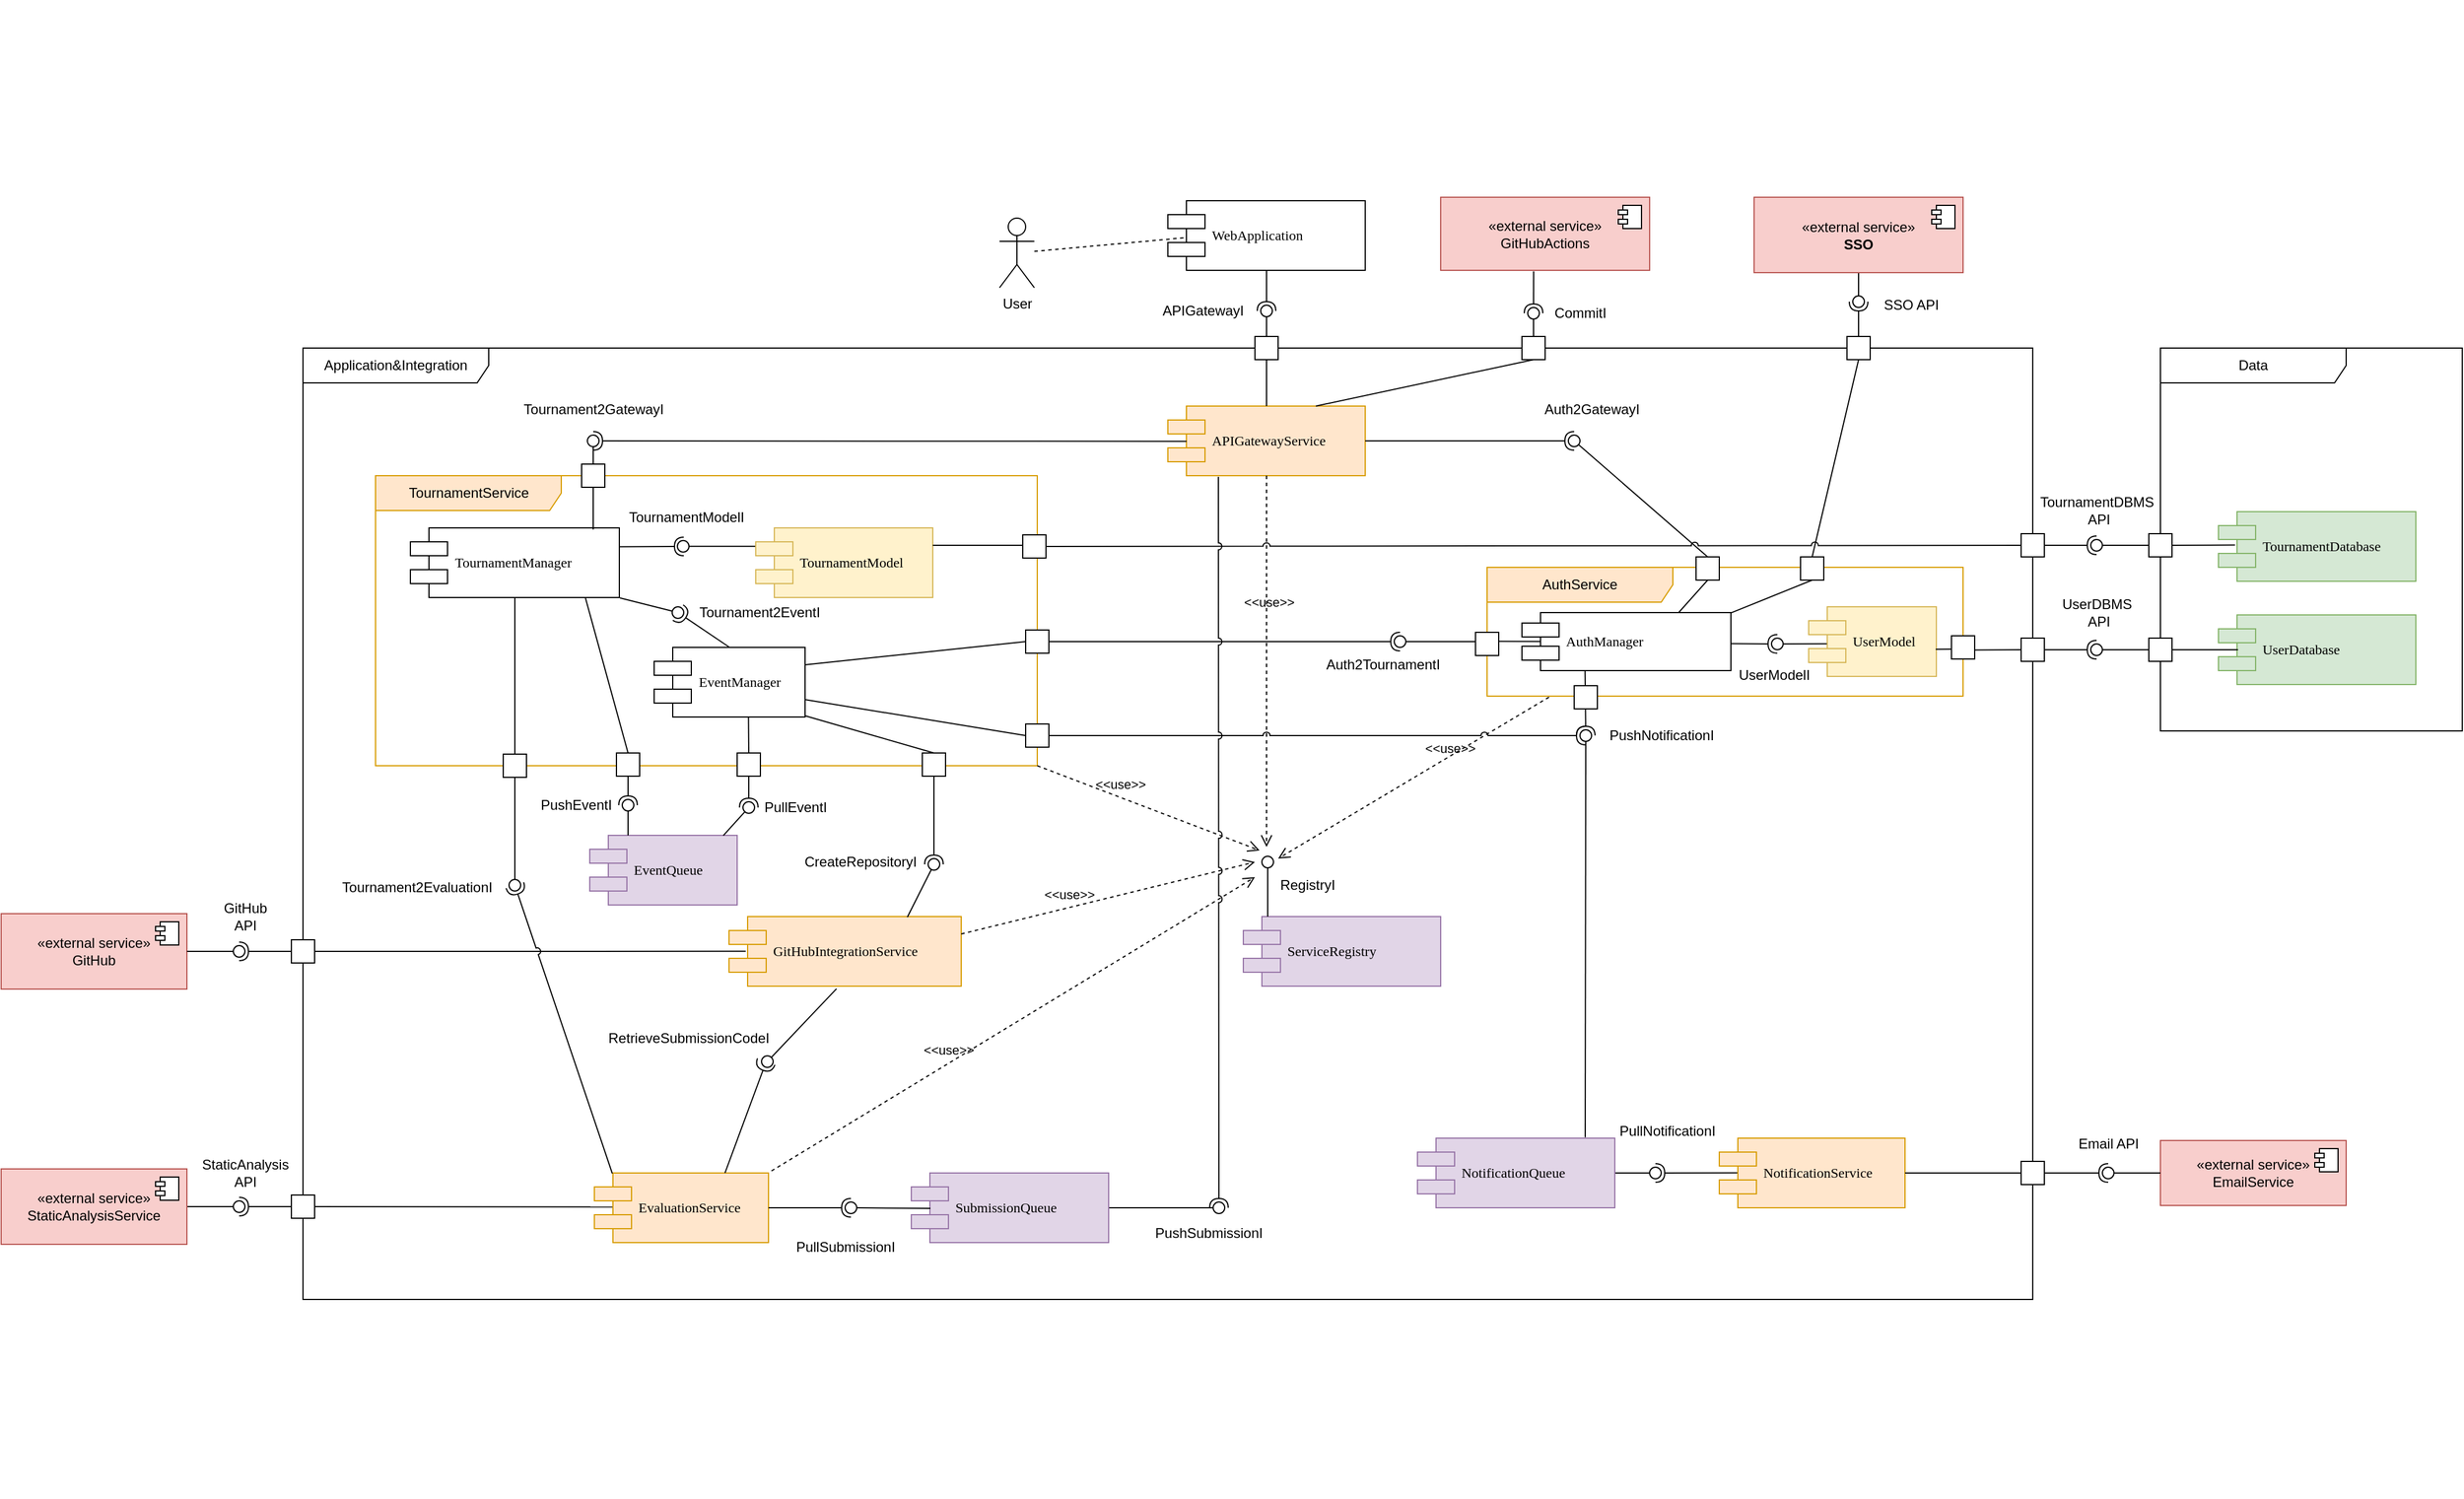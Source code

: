 <mxfile version="22.0.3" type="device">
  <diagram name="Page-1" id="5f0bae14-7c28-e335-631c-24af17079c00">
    <mxGraphModel dx="2743" dy="1938" grid="1" gridSize="10" guides="1" tooltips="1" connect="1" arrows="1" fold="1" page="1" pageScale="1" pageWidth="1100" pageHeight="850" background="none" math="0" shadow="0">
      <root>
        <mxCell id="0" />
        <mxCell id="1" parent="0" />
        <mxCell id="mmdkQ3DgxTQABvhwrMoQ-8" value="User" style="shape=umlActor;verticalLabelPosition=bottom;verticalAlign=top;html=1;outlineConnect=0;" parent="1" vertex="1">
          <mxGeometry x="660" y="-492" width="30" height="60" as="geometry" />
        </mxCell>
        <mxCell id="mmdkQ3DgxTQABvhwrMoQ-22" value="Application&amp;amp;Integration" style="shape=umlFrame;whiteSpace=wrap;html=1;pointerEvents=0;recursiveResize=0;container=1;collapsible=0;width=160;" parent="1" vertex="1">
          <mxGeometry x="60" y="-380" width="1490" height="820" as="geometry" />
        </mxCell>
        <mxCell id="mmdkQ3DgxTQABvhwrMoQ-7" value="APIGatewayService" style="shape=component;align=left;spacingLeft=36;rounded=0;shadow=0;comic=0;labelBackgroundColor=none;strokeWidth=1;fontFamily=Verdana;fontSize=12;html=1;fillColor=#ffe6cc;strokeColor=#d79b00;" parent="mmdkQ3DgxTQABvhwrMoQ-22" vertex="1">
          <mxGeometry x="745" y="50" width="170" height="60" as="geometry" />
        </mxCell>
        <mxCell id="mmdkQ3DgxTQABvhwrMoQ-5" value="GitHubIntegrationService" style="shape=component;align=left;spacingLeft=36;rounded=0;shadow=0;comic=0;labelBackgroundColor=none;strokeWidth=1;fontFamily=Verdana;fontSize=12;html=1;fillColor=#ffe6cc;strokeColor=#d79b00;" parent="mmdkQ3DgxTQABvhwrMoQ-22" vertex="1">
          <mxGeometry x="367" y="490" width="200" height="60" as="geometry" />
        </mxCell>
        <mxCell id="mmdkQ3DgxTQABvhwrMoQ-54" value="" style="ellipse;whiteSpace=wrap;html=1;align=center;aspect=fixed;fillColor=none;strokeColor=none;resizable=0;perimeter=centerPerimeter;rotatable=0;allowArrows=0;points=[];outlineConnect=1;" parent="mmdkQ3DgxTQABvhwrMoQ-22" vertex="1">
          <mxGeometry x="1310" y="490" width="10" height="10" as="geometry" />
        </mxCell>
        <mxCell id="ubvg3rel_VxKxt8CuiRT-38" value="" style="ellipse;whiteSpace=wrap;html=1;align=center;aspect=fixed;fillColor=none;strokeColor=none;resizable=0;perimeter=centerPerimeter;rotatable=0;allowArrows=0;points=[];outlineConnect=1;" parent="mmdkQ3DgxTQABvhwrMoQ-22" vertex="1">
          <mxGeometry x="1400" y="808" width="10" height="10" as="geometry" />
        </mxCell>
        <mxCell id="ubvg3rel_VxKxt8CuiRT-41" value="" style="ellipse;whiteSpace=wrap;html=1;align=center;aspect=fixed;fillColor=none;strokeColor=none;resizable=0;perimeter=centerPerimeter;rotatable=0;allowArrows=0;points=[];outlineConnect=1;" parent="mmdkQ3DgxTQABvhwrMoQ-22" vertex="1">
          <mxGeometry x="1400" y="798" width="10" height="10" as="geometry" />
        </mxCell>
        <mxCell id="ubvg3rel_VxKxt8CuiRT-51" value="" style="html=1;rounded=0;" parent="mmdkQ3DgxTQABvhwrMoQ-22" vertex="1">
          <mxGeometry x="1330" y="-10" width="20" height="20" as="geometry" />
        </mxCell>
        <mxCell id="mmdkQ3DgxTQABvhwrMoQ-55" value="" style="html=1;rounded=0;" parent="mmdkQ3DgxTQABvhwrMoQ-22" vertex="1">
          <mxGeometry x="820.0" y="-10" width="20" height="20" as="geometry" />
        </mxCell>
        <mxCell id="ubvg3rel_VxKxt8CuiRT-24" value="" style="html=1;rounded=0;" parent="mmdkQ3DgxTQABvhwrMoQ-22" vertex="1">
          <mxGeometry x="-10" y="730" width="20" height="20" as="geometry" />
        </mxCell>
        <mxCell id="ubvg3rel_VxKxt8CuiRT-14" value="" style="endArrow=none;html=1;rounded=0;exitX=1;exitY=0.5;exitDx=0;exitDy=0;entryX=0.109;entryY=0.488;entryDx=0;entryDy=0;entryPerimeter=0;" parent="mmdkQ3DgxTQABvhwrMoQ-22" source="ubvg3rel_VxKxt8CuiRT-24" target="QgpUw27OPvmrAmyyEHpP-2" edge="1">
          <mxGeometry width="50" height="50" relative="1" as="geometry">
            <mxPoint x="1200" y="652" as="sourcePoint" />
            <mxPoint x="124.0" y="741" as="targetPoint" />
          </mxGeometry>
        </mxCell>
        <mxCell id="mmdkQ3DgxTQABvhwrMoQ-44" value="TournamentService" style="shape=umlFrame;whiteSpace=wrap;html=1;pointerEvents=0;recursiveResize=0;container=1;collapsible=0;width=160;fillColor=#ffe6cc;strokeColor=#d79b00;" parent="mmdkQ3DgxTQABvhwrMoQ-22" vertex="1">
          <mxGeometry x="62.5" y="110" width="570" height="250" as="geometry" />
        </mxCell>
        <mxCell id="39150e848f15840c-7" value="TournamentManager" style="shape=component;align=left;spacingLeft=36;rounded=0;shadow=0;comic=0;labelBackgroundColor=none;strokeWidth=1;fontFamily=Verdana;fontSize=12;html=1;" parent="mmdkQ3DgxTQABvhwrMoQ-44" vertex="1">
          <mxGeometry x="30" y="45" width="180" height="60" as="geometry" />
        </mxCell>
        <mxCell id="ubvg3rel_VxKxt8CuiRT-65" value="" style="ellipse;whiteSpace=wrap;html=1;align=center;aspect=fixed;fillColor=none;strokeColor=none;resizable=0;perimeter=centerPerimeter;rotatable=0;allowArrows=0;points=[];outlineConnect=1;" parent="mmdkQ3DgxTQABvhwrMoQ-44" vertex="1">
          <mxGeometry x="275" y="45" width="10" height="10" as="geometry" />
        </mxCell>
        <mxCell id="ubvg3rel_VxKxt8CuiRT-68" value="" style="ellipse;whiteSpace=wrap;html=1;align=center;aspect=fixed;fillColor=none;strokeColor=none;resizable=0;perimeter=centerPerimeter;rotatable=0;allowArrows=0;points=[];outlineConnect=1;" parent="mmdkQ3DgxTQABvhwrMoQ-44" vertex="1">
          <mxGeometry x="255" y="79" width="10" height="10" as="geometry" />
        </mxCell>
        <mxCell id="mmdkQ3DgxTQABvhwrMoQ-105" value="" style="html=1;rounded=0;" parent="mmdkQ3DgxTQABvhwrMoQ-44" vertex="1">
          <mxGeometry x="110" y="240" width="20" height="20" as="geometry" />
        </mxCell>
        <mxCell id="mmdkQ3DgxTQABvhwrMoQ-106" value="" style="endArrow=none;html=1;rounded=0;exitX=0.5;exitY=0;exitDx=0;exitDy=0;entryX=0.5;entryY=1;entryDx=0;entryDy=0;" parent="mmdkQ3DgxTQABvhwrMoQ-44" source="mmdkQ3DgxTQABvhwrMoQ-105" target="39150e848f15840c-7" edge="1">
          <mxGeometry width="50" height="50" relative="1" as="geometry">
            <mxPoint x="90" y="140" as="sourcePoint" />
            <mxPoint x="-25" y="65" as="targetPoint" />
          </mxGeometry>
        </mxCell>
        <mxCell id="ubvg3rel_VxKxt8CuiRT-81" value="EventManager" style="shape=component;align=left;spacingLeft=36;rounded=0;shadow=0;comic=0;labelBackgroundColor=none;strokeWidth=1;fontFamily=Verdana;fontSize=12;html=1;" parent="mmdkQ3DgxTQABvhwrMoQ-44" vertex="1">
          <mxGeometry x="240" y="148" width="130" height="60" as="geometry" />
        </mxCell>
        <mxCell id="ubvg3rel_VxKxt8CuiRT-86" value="" style="ellipse;whiteSpace=wrap;html=1;align=center;aspect=fixed;fillColor=none;strokeColor=none;resizable=0;perimeter=centerPerimeter;rotatable=0;allowArrows=0;points=[];outlineConnect=1;" parent="mmdkQ3DgxTQABvhwrMoQ-44" vertex="1">
          <mxGeometry x="150" y="183" width="10" height="10" as="geometry" />
        </mxCell>
        <mxCell id="ubvg3rel_VxKxt8CuiRT-89" value="" style="ellipse;whiteSpace=wrap;html=1;align=center;aspect=fixed;fillColor=none;strokeColor=none;resizable=0;perimeter=centerPerimeter;rotatable=0;allowArrows=0;points=[];outlineConnect=1;" parent="mmdkQ3DgxTQABvhwrMoQ-44" vertex="1">
          <mxGeometry x="355" y="205" width="10" height="10" as="geometry" />
        </mxCell>
        <mxCell id="ubvg3rel_VxKxt8CuiRT-93" value="" style="ellipse;whiteSpace=wrap;html=1;align=center;aspect=fixed;fillColor=none;strokeColor=none;resizable=0;perimeter=centerPerimeter;rotatable=0;allowArrows=0;points=[];outlineConnect=1;" parent="mmdkQ3DgxTQABvhwrMoQ-44" vertex="1">
          <mxGeometry x="345" y="126" width="10" height="10" as="geometry" />
        </mxCell>
        <mxCell id="4cuxGvbS_4BrSIJYP33n-103" value="" style="html=1;rounded=0;" parent="mmdkQ3DgxTQABvhwrMoQ-44" vertex="1">
          <mxGeometry x="557.5" y="51" width="20" height="20" as="geometry" />
        </mxCell>
        <mxCell id="4cuxGvbS_4BrSIJYP33n-108" value="" style="ellipse;whiteSpace=wrap;html=1;align=center;aspect=fixed;fillColor=none;strokeColor=none;resizable=0;perimeter=centerPerimeter;rotatable=0;allowArrows=0;points=[];outlineConnect=1;" parent="mmdkQ3DgxTQABvhwrMoQ-44" vertex="1">
          <mxGeometry x="380" y="56" width="10" height="10" as="geometry" />
        </mxCell>
        <mxCell id="hIF5-wNlFr5nMB-mbWGY-1" value="TournamentModel" style="shape=component;align=left;spacingLeft=36;rounded=0;shadow=0;comic=0;labelBackgroundColor=none;strokeWidth=1;fontFamily=Verdana;fontSize=12;html=1;fillColor=#fff2cc;strokeColor=#d6b656;" parent="mmdkQ3DgxTQABvhwrMoQ-44" vertex="1">
          <mxGeometry x="327.5" y="45" width="152.5" height="60" as="geometry" />
        </mxCell>
        <mxCell id="hIF5-wNlFr5nMB-mbWGY-2" value="" style="rounded=0;orthogonalLoop=1;jettySize=auto;html=1;endArrow=halfCircle;endFill=0;endSize=6;strokeWidth=1;sketch=0;exitX=0.998;exitY=0.27;exitDx=0;exitDy=0;exitPerimeter=0;" parent="mmdkQ3DgxTQABvhwrMoQ-44" source="39150e848f15840c-7" target="hIF5-wNlFr5nMB-mbWGY-4" edge="1">
          <mxGeometry relative="1" as="geometry">
            <mxPoint x="209.46" y="60.58" as="sourcePoint" />
          </mxGeometry>
        </mxCell>
        <mxCell id="hIF5-wNlFr5nMB-mbWGY-3" value="" style="rounded=0;orthogonalLoop=1;jettySize=auto;html=1;endArrow=oval;endFill=0;sketch=0;sourcePerimeterSpacing=0;targetPerimeterSpacing=0;endSize=10;" parent="mmdkQ3DgxTQABvhwrMoQ-44" edge="1">
          <mxGeometry relative="1" as="geometry">
            <mxPoint x="327" y="60.88" as="sourcePoint" />
            <mxPoint x="265" y="60.88" as="targetPoint" />
          </mxGeometry>
        </mxCell>
        <mxCell id="hIF5-wNlFr5nMB-mbWGY-4" value="" style="ellipse;whiteSpace=wrap;html=1;align=center;aspect=fixed;fillColor=none;strokeColor=none;resizable=0;perimeter=centerPerimeter;rotatable=0;allowArrows=0;points=[];outlineConnect=1;" parent="mmdkQ3DgxTQABvhwrMoQ-44" vertex="1">
          <mxGeometry x="260.5" y="56" width="10" height="10" as="geometry" />
        </mxCell>
        <mxCell id="x6KYfn-9t4zsdUamP-vX-26" value="TournamentModelI" style="text;html=1;align=center;verticalAlign=middle;resizable=0;points=[];autosize=1;strokeColor=none;fillColor=none;" parent="mmdkQ3DgxTQABvhwrMoQ-44" vertex="1">
          <mxGeometry x="207.5" y="21" width="120" height="30" as="geometry" />
        </mxCell>
        <mxCell id="x6KYfn-9t4zsdUamP-vX-29" value="Tournament2EventI" style="text;html=1;align=center;verticalAlign=middle;resizable=0;points=[];autosize=1;strokeColor=none;fillColor=none;" parent="mmdkQ3DgxTQABvhwrMoQ-44" vertex="1">
          <mxGeometry x="265.5" y="103" width="130" height="30" as="geometry" />
        </mxCell>
        <mxCell id="QgpUw27OPvmrAmyyEHpP-7" value="" style="rounded=0;orthogonalLoop=1;jettySize=auto;html=1;endArrow=halfCircle;endFill=0;endSize=6;strokeWidth=1;sketch=0;exitX=0.5;exitY=0;exitDx=0;exitDy=0;" parent="mmdkQ3DgxTQABvhwrMoQ-44" source="ubvg3rel_VxKxt8CuiRT-81" target="QgpUw27OPvmrAmyyEHpP-9" edge="1">
          <mxGeometry relative="1" as="geometry">
            <mxPoint x="280.5" y="118" as="sourcePoint" />
          </mxGeometry>
        </mxCell>
        <mxCell id="QgpUw27OPvmrAmyyEHpP-8" value="" style="rounded=0;orthogonalLoop=1;jettySize=auto;html=1;endArrow=oval;endFill=0;sketch=0;sourcePerimeterSpacing=0;targetPerimeterSpacing=0;endSize=10;exitX=1.003;exitY=1.006;exitDx=0;exitDy=0;exitPerimeter=0;" parent="mmdkQ3DgxTQABvhwrMoQ-44" source="39150e848f15840c-7" target="QgpUw27OPvmrAmyyEHpP-9" edge="1">
          <mxGeometry relative="1" as="geometry">
            <mxPoint x="240.5" y="118" as="sourcePoint" />
          </mxGeometry>
        </mxCell>
        <mxCell id="QgpUw27OPvmrAmyyEHpP-9" value="" style="ellipse;whiteSpace=wrap;html=1;align=center;aspect=fixed;fillColor=none;strokeColor=none;resizable=0;perimeter=centerPerimeter;rotatable=0;allowArrows=0;points=[];outlineConnect=1;" parent="mmdkQ3DgxTQABvhwrMoQ-44" vertex="1">
          <mxGeometry x="255.5" y="113" width="10" height="10" as="geometry" />
        </mxCell>
        <mxCell id="ubvg3rel_VxKxt8CuiRT-71" value="" style="ellipse;whiteSpace=wrap;html=1;align=center;aspect=fixed;fillColor=none;strokeColor=none;resizable=0;perimeter=centerPerimeter;rotatable=0;allowArrows=0;points=[];outlineConnect=1;" parent="mmdkQ3DgxTQABvhwrMoQ-22" vertex="1">
          <mxGeometry x="627.5" y="253" width="10" height="10" as="geometry" />
        </mxCell>
        <mxCell id="ubvg3rel_VxKxt8CuiRT-97" value="" style="ellipse;whiteSpace=wrap;html=1;align=center;aspect=fixed;fillColor=none;strokeColor=none;resizable=0;perimeter=centerPerimeter;rotatable=0;allowArrows=0;points=[];outlineConnect=1;" parent="mmdkQ3DgxTQABvhwrMoQ-22" vertex="1">
          <mxGeometry x="502.5" y="401" width="10" height="10" as="geometry" />
        </mxCell>
        <mxCell id="ubvg3rel_VxKxt8CuiRT-94" value="" style="html=1;rounded=0;" parent="mmdkQ3DgxTQABvhwrMoQ-22" vertex="1">
          <mxGeometry x="533.5" y="349" width="20" height="20" as="geometry" />
        </mxCell>
        <mxCell id="ubvg3rel_VxKxt8CuiRT-105" value="" style="endArrow=none;html=1;rounded=0;exitX=0.5;exitY=0;exitDx=0;exitDy=0;entryX=1.002;entryY=0.984;entryDx=0;entryDy=0;entryPerimeter=0;" parent="mmdkQ3DgxTQABvhwrMoQ-22" source="ubvg3rel_VxKxt8CuiRT-94" target="ubvg3rel_VxKxt8CuiRT-81" edge="1">
          <mxGeometry width="50" height="50" relative="1" as="geometry">
            <mxPoint x="543.5" y="376" as="sourcePoint" />
            <mxPoint x="430" y="320" as="targetPoint" />
          </mxGeometry>
        </mxCell>
        <mxCell id="ubvg3rel_VxKxt8CuiRT-132" value="" style="html=1;rounded=0;" parent="mmdkQ3DgxTQABvhwrMoQ-22" vertex="1">
          <mxGeometry x="622.5" y="324" width="20" height="20" as="geometry" />
        </mxCell>
        <mxCell id="ubvg3rel_VxKxt8CuiRT-134" value="" style="endArrow=none;html=1;rounded=0;exitX=0;exitY=0.5;exitDx=0;exitDy=0;entryX=1;entryY=0.75;entryDx=0;entryDy=0;" parent="mmdkQ3DgxTQABvhwrMoQ-22" source="ubvg3rel_VxKxt8CuiRT-132" target="ubvg3rel_VxKxt8CuiRT-81" edge="1">
          <mxGeometry width="50" height="50" relative="1" as="geometry">
            <mxPoint x="592.5" y="366" as="sourcePoint" />
            <mxPoint x="535.5" y="365" as="targetPoint" />
          </mxGeometry>
        </mxCell>
        <mxCell id="ubvg3rel_VxKxt8CuiRT-47" value="" style="rounded=0;orthogonalLoop=1;jettySize=auto;html=1;endArrow=halfCircle;endFill=0;endSize=6;strokeWidth=1;sketch=0;exitX=0.097;exitY=0.497;exitDx=0;exitDy=0;exitPerimeter=0;" parent="mmdkQ3DgxTQABvhwrMoQ-22" source="QgpUw27OPvmrAmyyEHpP-1" target="ubvg3rel_VxKxt8CuiRT-49" edge="1">
          <mxGeometry relative="1" as="geometry">
            <mxPoint x="1240" y="710" as="sourcePoint" />
          </mxGeometry>
        </mxCell>
        <mxCell id="ubvg3rel_VxKxt8CuiRT-48" value="" style="rounded=0;orthogonalLoop=1;jettySize=auto;html=1;endArrow=oval;endFill=0;sketch=0;sourcePerimeterSpacing=0;targetPerimeterSpacing=0;endSize=10;exitX=1;exitY=0.5;exitDx=0;exitDy=0;" parent="mmdkQ3DgxTQABvhwrMoQ-22" source="mmdkQ3DgxTQABvhwrMoQ-47" target="ubvg3rel_VxKxt8CuiRT-49" edge="1">
          <mxGeometry relative="1" as="geometry">
            <mxPoint x="1055" y="1013" as="sourcePoint" />
          </mxGeometry>
        </mxCell>
        <mxCell id="ubvg3rel_VxKxt8CuiRT-49" value="" style="ellipse;whiteSpace=wrap;html=1;align=center;aspect=fixed;fillColor=none;strokeColor=none;resizable=0;perimeter=centerPerimeter;rotatable=0;allowArrows=0;points=[];outlineConnect=1;" parent="mmdkQ3DgxTQABvhwrMoQ-22" vertex="1">
          <mxGeometry x="1160" y="706" width="10" height="10" as="geometry" />
        </mxCell>
        <mxCell id="mmdkQ3DgxTQABvhwrMoQ-97" value="" style="ellipse;whiteSpace=wrap;html=1;align=center;aspect=fixed;fillColor=none;strokeColor=none;resizable=0;perimeter=centerPerimeter;rotatable=0;allowArrows=0;points=[];outlineConnect=1;" parent="mmdkQ3DgxTQABvhwrMoQ-22" vertex="1">
          <mxGeometry x="730" y="849" width="10" height="10" as="geometry" />
        </mxCell>
        <mxCell id="4cuxGvbS_4BrSIJYP33n-131" value="" style="endArrow=none;html=1;rounded=0;exitX=0.5;exitY=1;exitDx=0;exitDy=0;entryX=0.5;entryY=0;entryDx=0;entryDy=0;" parent="mmdkQ3DgxTQABvhwrMoQ-22" source="mmdkQ3DgxTQABvhwrMoQ-55" target="mmdkQ3DgxTQABvhwrMoQ-7" edge="1">
          <mxGeometry width="50" height="50" relative="1" as="geometry">
            <mxPoint x="1050" y="250" as="sourcePoint" />
            <mxPoint x="1100" y="200" as="targetPoint" />
          </mxGeometry>
        </mxCell>
        <mxCell id="4cuxGvbS_4BrSIJYP33n-134" value="" style="ellipse;whiteSpace=wrap;html=1;align=center;aspect=fixed;fillColor=none;strokeColor=none;resizable=0;perimeter=centerPerimeter;rotatable=0;allowArrows=0;points=[];outlineConnect=1;" parent="mmdkQ3DgxTQABvhwrMoQ-22" vertex="1">
          <mxGeometry x="1360" y="75" width="10" height="10" as="geometry" />
        </mxCell>
        <mxCell id="mmdkQ3DgxTQABvhwrMoQ-69" value="" style="html=1;rounded=0;" parent="mmdkQ3DgxTQABvhwrMoQ-22" vertex="1">
          <mxGeometry x="240" y="100" width="20" height="20" as="geometry" />
        </mxCell>
        <mxCell id="mmdkQ3DgxTQABvhwrMoQ-70" value="" style="endArrow=none;html=1;rounded=0;exitX=0.5;exitY=1;exitDx=0;exitDy=0;entryX=0.875;entryY=0.022;entryDx=0;entryDy=0;entryPerimeter=0;" parent="mmdkQ3DgxTQABvhwrMoQ-22" source="mmdkQ3DgxTQABvhwrMoQ-69" target="39150e848f15840c-7" edge="1">
          <mxGeometry width="50" height="50" relative="1" as="geometry">
            <mxPoint x="92.5" y="235" as="sourcePoint" />
            <mxPoint x="119.5" y="185" as="targetPoint" />
          </mxGeometry>
        </mxCell>
        <mxCell id="4cuxGvbS_4BrSIJYP33n-102" value="ServiceRegistry" style="shape=component;align=left;spacingLeft=36;rounded=0;shadow=0;comic=0;labelBackgroundColor=none;strokeWidth=1;fontFamily=Verdana;fontSize=12;html=1;fillColor=#E1D5E7;strokeColor=#9673A6;" parent="mmdkQ3DgxTQABvhwrMoQ-22" vertex="1">
          <mxGeometry x="810" y="490" width="170" height="60" as="geometry" />
        </mxCell>
        <mxCell id="4cuxGvbS_4BrSIJYP33n-140" value="" style="ellipse;whiteSpace=wrap;html=1;align=center;aspect=fixed;fillColor=none;strokeColor=none;resizable=0;perimeter=centerPerimeter;rotatable=0;allowArrows=0;points=[];outlineConnect=1;" parent="mmdkQ3DgxTQABvhwrMoQ-22" vertex="1">
          <mxGeometry x="1140" y="256" width="10" height="10" as="geometry" />
        </mxCell>
        <mxCell id="4cuxGvbS_4BrSIJYP33n-147" value="" style="ellipse;whiteSpace=wrap;html=1;align=center;aspect=fixed;fillColor=none;strokeColor=none;resizable=0;perimeter=centerPerimeter;rotatable=0;allowArrows=0;points=[];outlineConnect=1;" parent="mmdkQ3DgxTQABvhwrMoQ-22" vertex="1">
          <mxGeometry x="464" y="580" width="10" height="10" as="geometry" />
        </mxCell>
        <mxCell id="4cuxGvbS_4BrSIJYP33n-153" value="" style="ellipse;whiteSpace=wrap;html=1;align=center;aspect=fixed;fillColor=none;strokeColor=none;resizable=0;perimeter=centerPerimeter;rotatable=0;allowArrows=0;points=[];outlineConnect=1;" parent="mmdkQ3DgxTQABvhwrMoQ-22" vertex="1">
          <mxGeometry x="960" y="291" width="10" height="10" as="geometry" />
        </mxCell>
        <mxCell id="4cuxGvbS_4BrSIJYP33n-160" value="" style="endArrow=none;html=1;rounded=0;entryX=0.5;entryY=1;entryDx=0;entryDy=0;exitX=0.5;exitY=0;exitDx=0;exitDy=0;" parent="mmdkQ3DgxTQABvhwrMoQ-22" source="hIF5-wNlFr5nMB-mbWGY-23" target="ubvg3rel_VxKxt8CuiRT-51" edge="1">
          <mxGeometry width="50" height="50" relative="1" as="geometry">
            <mxPoint x="1350" y="220" as="sourcePoint" />
            <mxPoint x="1400" y="170" as="targetPoint" />
          </mxGeometry>
        </mxCell>
        <mxCell id="ubvg3rel_VxKxt8CuiRT-2" value="" style="html=1;rounded=0;" parent="mmdkQ3DgxTQABvhwrMoQ-22" vertex="1">
          <mxGeometry x="1050" y="-10" width="20" height="20" as="geometry" />
        </mxCell>
        <mxCell id="4cuxGvbS_4BrSIJYP33n-171" value="" style="ellipse;whiteSpace=wrap;html=1;align=center;aspect=fixed;fillColor=none;strokeColor=none;resizable=0;perimeter=centerPerimeter;rotatable=0;allowArrows=0;points=[];outlineConnect=1;" parent="mmdkQ3DgxTQABvhwrMoQ-22" vertex="1">
          <mxGeometry x="784" y="736" width="10" height="10" as="geometry" />
        </mxCell>
        <mxCell id="4cuxGvbS_4BrSIJYP33n-170" value="" style="rounded=0;orthogonalLoop=1;jettySize=auto;html=1;endArrow=oval;endFill=0;sketch=0;sourcePerimeterSpacing=0;targetPerimeterSpacing=0;endSize=10;exitX=1;exitY=0.5;exitDx=0;exitDy=0;" parent="mmdkQ3DgxTQABvhwrMoQ-22" source="mmdkQ3DgxTQABvhwrMoQ-4" target="4cuxGvbS_4BrSIJYP33n-171" edge="1">
          <mxGeometry relative="1" as="geometry">
            <mxPoint x="632.5" y="741" as="sourcePoint" />
          </mxGeometry>
        </mxCell>
        <mxCell id="4cuxGvbS_4BrSIJYP33n-172" value="" style="endArrow=none;html=1;rounded=0;entryX=0.5;entryY=1;entryDx=0;entryDy=0;exitX=0.75;exitY=0;exitDx=0;exitDy=0;" parent="mmdkQ3DgxTQABvhwrMoQ-22" source="mmdkQ3DgxTQABvhwrMoQ-7" target="ubvg3rel_VxKxt8CuiRT-2" edge="1">
          <mxGeometry width="50" height="50" relative="1" as="geometry">
            <mxPoint x="930" y="100" as="sourcePoint" />
            <mxPoint x="980" y="50" as="targetPoint" />
          </mxGeometry>
        </mxCell>
        <mxCell id="4cuxGvbS_4BrSIJYP33n-173" value="&amp;lt;&amp;lt;use&amp;gt;&amp;gt;" style="endArrow=open;startArrow=none;endFill=0;startFill=0;endSize=8;html=1;verticalAlign=bottom;dashed=1;labelBackgroundColor=none;rounded=0;exitX=0.5;exitY=1;exitDx=0;exitDy=0;" parent="mmdkQ3DgxTQABvhwrMoQ-22" source="mmdkQ3DgxTQABvhwrMoQ-7" edge="1">
          <mxGeometry x="-0.263" y="2" width="160" relative="1" as="geometry">
            <mxPoint x="920" y="510" as="sourcePoint" />
            <mxPoint x="830" y="430" as="targetPoint" />
            <Array as="points" />
            <mxPoint as="offset" />
          </mxGeometry>
        </mxCell>
        <mxCell id="4cuxGvbS_4BrSIJYP33n-174" value="&amp;lt;&amp;lt;use&amp;gt;&amp;gt;" style="endArrow=open;startArrow=none;endFill=0;startFill=0;endSize=8;html=1;verticalAlign=bottom;dashed=1;labelBackgroundColor=none;rounded=0;exitX=1;exitY=1;exitDx=0;exitDy=0;exitPerimeter=0;" parent="mmdkQ3DgxTQABvhwrMoQ-22" source="mmdkQ3DgxTQABvhwrMoQ-44" edge="1">
          <mxGeometry x="-0.263" y="2" width="160" relative="1" as="geometry">
            <mxPoint x="635.93" y="352.75" as="sourcePoint" />
            <mxPoint x="824" y="433" as="targetPoint" />
            <Array as="points" />
            <mxPoint as="offset" />
          </mxGeometry>
        </mxCell>
        <mxCell id="4cuxGvbS_4BrSIJYP33n-175" value="&amp;lt;&amp;lt;use&amp;gt;&amp;gt;" style="endArrow=open;startArrow=none;endFill=0;startFill=0;endSize=8;html=1;verticalAlign=bottom;dashed=1;labelBackgroundColor=none;rounded=0;exitX=1;exitY=0.25;exitDx=0;exitDy=0;" parent="mmdkQ3DgxTQABvhwrMoQ-22" source="mmdkQ3DgxTQABvhwrMoQ-5" edge="1">
          <mxGeometry x="-0.263" y="2" width="160" relative="1" as="geometry">
            <mxPoint x="591" y="500" as="sourcePoint" />
            <mxPoint x="820" y="443" as="targetPoint" />
            <Array as="points" />
            <mxPoint as="offset" />
          </mxGeometry>
        </mxCell>
        <mxCell id="4cuxGvbS_4BrSIJYP33n-178" value="&amp;lt;&amp;lt;use&amp;gt;&amp;gt;" style="endArrow=open;startArrow=none;endFill=0;startFill=0;endSize=8;html=1;verticalAlign=bottom;dashed=1;labelBackgroundColor=none;rounded=0;exitX=0.13;exitY=1.008;exitDx=0;exitDy=0;exitPerimeter=0;" parent="mmdkQ3DgxTQABvhwrMoQ-22" source="hIF5-wNlFr5nMB-mbWGY-6" edge="1">
          <mxGeometry x="-0.263" y="2" width="160" relative="1" as="geometry">
            <mxPoint x="1080" y="310" as="sourcePoint" />
            <mxPoint x="840" y="440" as="targetPoint" />
            <Array as="points" />
            <mxPoint as="offset" />
          </mxGeometry>
        </mxCell>
        <mxCell id="4cuxGvbS_4BrSIJYP33n-156" value="" style="ellipse;whiteSpace=wrap;html=1;align=center;aspect=fixed;fillColor=none;strokeColor=none;resizable=0;perimeter=centerPerimeter;rotatable=0;allowArrows=0;points=[];outlineConnect=1;" parent="mmdkQ3DgxTQABvhwrMoQ-22" vertex="1">
          <mxGeometry x="1100" y="329" width="10" height="10" as="geometry" />
        </mxCell>
        <mxCell id="4cuxGvbS_4BrSIJYP33n-154" value="" style="rounded=0;orthogonalLoop=1;jettySize=auto;html=1;endArrow=halfCircle;endFill=0;endSize=6;strokeWidth=1;sketch=0;exitX=1;exitY=0.5;exitDx=0;exitDy=0;jumpStyle=arc;" parent="mmdkQ3DgxTQABvhwrMoQ-22" source="ubvg3rel_VxKxt8CuiRT-132" target="4cuxGvbS_4BrSIJYP33n-156" edge="1">
          <mxGeometry relative="1" as="geometry">
            <mxPoint x="1120" y="545" as="sourcePoint" />
          </mxGeometry>
        </mxCell>
        <mxCell id="4cuxGvbS_4BrSIJYP33n-161" value="" style="rounded=0;orthogonalLoop=1;jettySize=auto;html=1;endArrow=halfCircle;endFill=0;endSize=6;strokeWidth=1;sketch=0;exitX=0.302;exitY=1.008;exitDx=0;exitDy=0;exitPerimeter=0;" parent="mmdkQ3DgxTQABvhwrMoQ-22" source="39150e848f15840c-5" target="4cuxGvbS_4BrSIJYP33n-156" edge="1">
          <mxGeometry relative="1" as="geometry">
            <mxPoint x="1105" y="289" as="sourcePoint" />
            <mxPoint x="1100" y="354" as="targetPoint" />
          </mxGeometry>
        </mxCell>
        <mxCell id="4cuxGvbS_4BrSIJYP33n-155" value="" style="rounded=0;orthogonalLoop=1;jettySize=auto;html=1;endArrow=oval;endFill=0;sketch=0;sourcePerimeterSpacing=0;targetPerimeterSpacing=0;endSize=10;exitX=0.85;exitY=-0.012;exitDx=0;exitDy=0;exitPerimeter=0;" parent="mmdkQ3DgxTQABvhwrMoQ-22" source="mmdkQ3DgxTQABvhwrMoQ-47" target="4cuxGvbS_4BrSIJYP33n-156" edge="1">
          <mxGeometry relative="1" as="geometry">
            <mxPoint x="1105" y="610" as="sourcePoint" />
          </mxGeometry>
        </mxCell>
        <mxCell id="mmdkQ3DgxTQABvhwrMoQ-95" value="" style="html=1;rounded=0;" parent="mmdkQ3DgxTQABvhwrMoQ-22" vertex="1">
          <mxGeometry x="622.5" y="243" width="20" height="20" as="geometry" />
        </mxCell>
        <mxCell id="mmdkQ3DgxTQABvhwrMoQ-96" value="" style="endArrow=none;html=1;rounded=0;entryX=1;entryY=0.25;entryDx=0;entryDy=0;exitX=0;exitY=0.5;exitDx=0;exitDy=0;" parent="mmdkQ3DgxTQABvhwrMoQ-22" source="mmdkQ3DgxTQABvhwrMoQ-95" target="ubvg3rel_VxKxt8CuiRT-81" edge="1">
          <mxGeometry width="50" height="50" relative="1" as="geometry">
            <mxPoint x="512.5" y="280" as="sourcePoint" />
            <mxPoint x="156.5" y="250.0" as="targetPoint" />
          </mxGeometry>
        </mxCell>
        <mxCell id="hIF5-wNlFr5nMB-mbWGY-6" value="AuthService" style="shape=umlFrame;whiteSpace=wrap;html=1;pointerEvents=0;recursiveResize=0;container=1;collapsible=0;width=160;fillColor=#ffe6cc;strokeColor=#d79b00;" parent="mmdkQ3DgxTQABvhwrMoQ-22" vertex="1">
          <mxGeometry x="1020" y="189" width="410" height="111" as="geometry" />
        </mxCell>
        <mxCell id="39150e848f15840c-5" value="AuthManager" style="shape=component;align=left;spacingLeft=36;rounded=0;shadow=0;comic=0;labelBackgroundColor=none;strokeWidth=1;fontFamily=Verdana;fontSize=12;html=1;" parent="hIF5-wNlFr5nMB-mbWGY-6" vertex="1">
          <mxGeometry x="30" y="39" width="180" height="50" as="geometry" />
        </mxCell>
        <mxCell id="hIF5-wNlFr5nMB-mbWGY-13" value="UserModel" style="shape=component;align=left;spacingLeft=36;rounded=0;shadow=0;comic=0;labelBackgroundColor=none;strokeWidth=1;fontFamily=Verdana;fontSize=12;html=1;fillColor=#fff2cc;strokeColor=#d6b656;" parent="hIF5-wNlFr5nMB-mbWGY-6" vertex="1">
          <mxGeometry x="277" y="34" width="110" height="60" as="geometry" />
        </mxCell>
        <mxCell id="hIF5-wNlFr5nMB-mbWGY-14" value="" style="rounded=0;orthogonalLoop=1;jettySize=auto;html=1;endArrow=halfCircle;endFill=0;endSize=6;strokeWidth=1;sketch=0;exitX=0.998;exitY=0.534;exitDx=0;exitDy=0;exitPerimeter=0;" parent="hIF5-wNlFr5nMB-mbWGY-6" source="39150e848f15840c-5" target="hIF5-wNlFr5nMB-mbWGY-16" edge="1">
          <mxGeometry relative="1" as="geometry">
            <mxPoint x="270" y="39" as="sourcePoint" />
          </mxGeometry>
        </mxCell>
        <mxCell id="hIF5-wNlFr5nMB-mbWGY-15" value="" style="rounded=0;orthogonalLoop=1;jettySize=auto;html=1;endArrow=oval;endFill=0;sketch=0;sourcePerimeterSpacing=0;targetPerimeterSpacing=0;endSize=10;exitX=0.142;exitY=0.531;exitDx=0;exitDy=0;exitPerimeter=0;" parent="hIF5-wNlFr5nMB-mbWGY-6" source="hIF5-wNlFr5nMB-mbWGY-13" target="hIF5-wNlFr5nMB-mbWGY-16" edge="1">
          <mxGeometry relative="1" as="geometry">
            <mxPoint x="230" y="39" as="sourcePoint" />
          </mxGeometry>
        </mxCell>
        <mxCell id="hIF5-wNlFr5nMB-mbWGY-16" value="" style="ellipse;whiteSpace=wrap;html=1;align=center;aspect=fixed;fillColor=none;strokeColor=none;resizable=0;perimeter=centerPerimeter;rotatable=0;allowArrows=0;points=[];outlineConnect=1;" parent="hIF5-wNlFr5nMB-mbWGY-6" vertex="1">
          <mxGeometry x="245" y="61" width="10" height="10" as="geometry" />
        </mxCell>
        <mxCell id="hIF5-wNlFr5nMB-mbWGY-24" value="" style="html=1;rounded=0;" parent="hIF5-wNlFr5nMB-mbWGY-6" vertex="1">
          <mxGeometry x="180" y="-9" width="20" height="20" as="geometry" />
        </mxCell>
        <mxCell id="hIF5-wNlFr5nMB-mbWGY-25" value="" style="endArrow=none;html=1;rounded=0;entryX=0.5;entryY=1;entryDx=0;entryDy=0;exitX=0.75;exitY=0;exitDx=0;exitDy=0;" parent="hIF5-wNlFr5nMB-mbWGY-6" source="39150e848f15840c-5" target="hIF5-wNlFr5nMB-mbWGY-24" edge="1">
          <mxGeometry width="50" height="50" relative="1" as="geometry">
            <mxPoint x="230" y="21" as="sourcePoint" />
            <mxPoint x="190" y="21" as="targetPoint" />
          </mxGeometry>
        </mxCell>
        <mxCell id="hIF5-wNlFr5nMB-mbWGY-27" value="" style="html=1;rounded=0;" parent="hIF5-wNlFr5nMB-mbWGY-6" vertex="1">
          <mxGeometry x="-10" y="56" width="20" height="20" as="geometry" />
        </mxCell>
        <mxCell id="hIF5-wNlFr5nMB-mbWGY-28" value="" style="endArrow=none;html=1;rounded=0;entryX=0.977;entryY=0.388;entryDx=0;entryDy=0;exitX=0.09;exitY=0.498;exitDx=0;exitDy=0;exitPerimeter=0;entryPerimeter=0;" parent="hIF5-wNlFr5nMB-mbWGY-6" source="39150e848f15840c-5" target="hIF5-wNlFr5nMB-mbWGY-27" edge="1">
          <mxGeometry width="50" height="50" relative="1" as="geometry">
            <mxPoint x="-29" y="81" as="sourcePoint" />
            <mxPoint x="-69" y="81" as="targetPoint" />
          </mxGeometry>
        </mxCell>
        <mxCell id="hIF5-wNlFr5nMB-mbWGY-11" value="" style="html=1;rounded=0;" parent="mmdkQ3DgxTQABvhwrMoQ-22" vertex="1">
          <mxGeometry x="1095" y="291" width="20" height="20" as="geometry" />
        </mxCell>
        <mxCell id="hIF5-wNlFr5nMB-mbWGY-23" value="" style="html=1;rounded=0;" parent="mmdkQ3DgxTQABvhwrMoQ-22" vertex="1">
          <mxGeometry x="1290" y="180" width="20" height="20" as="geometry" />
        </mxCell>
        <mxCell id="hIF5-wNlFr5nMB-mbWGY-26" value="" style="endArrow=none;html=1;rounded=0;entryX=0.998;entryY=0.009;entryDx=0;entryDy=0;exitX=0.5;exitY=1;exitDx=0;exitDy=0;entryPerimeter=0;" parent="mmdkQ3DgxTQABvhwrMoQ-22" source="hIF5-wNlFr5nMB-mbWGY-23" target="39150e848f15840c-5" edge="1">
          <mxGeometry width="50" height="50" relative="1" as="geometry">
            <mxPoint x="1250" y="210" as="sourcePoint" />
            <mxPoint x="1210" y="210" as="targetPoint" />
          </mxGeometry>
        </mxCell>
        <mxCell id="hIF5-wNlFr5nMB-mbWGY-29" value="" style="rounded=0;orthogonalLoop=1;jettySize=auto;html=1;endArrow=oval;endFill=0;sketch=0;sourcePerimeterSpacing=0;targetPerimeterSpacing=0;endSize=10;exitX=0.5;exitY=0;exitDx=0;exitDy=0;" parent="mmdkQ3DgxTQABvhwrMoQ-22" edge="1">
          <mxGeometry relative="1" as="geometry">
            <mxPoint x="1210" y="180" as="sourcePoint" />
            <mxPoint x="1095" y="80" as="targetPoint" />
          </mxGeometry>
        </mxCell>
        <mxCell id="x6KYfn-9t4zsdUamP-vX-1" value="PushNotificationI" style="text;html=1;align=center;verticalAlign=middle;resizable=0;points=[];autosize=1;strokeColor=none;fillColor=none;" parent="mmdkQ3DgxTQABvhwrMoQ-22" vertex="1">
          <mxGeometry x="1115" y="319" width="110" height="30" as="geometry" />
        </mxCell>
        <mxCell id="x6KYfn-9t4zsdUamP-vX-11" value="Tournament2GatewayI" style="text;html=1;align=center;verticalAlign=middle;resizable=0;points=[];autosize=1;strokeColor=none;fillColor=none;" parent="mmdkQ3DgxTQABvhwrMoQ-22" vertex="1">
          <mxGeometry x="180" y="38" width="140" height="30" as="geometry" />
        </mxCell>
        <mxCell id="x6KYfn-9t4zsdUamP-vX-12" value="Tournament2EvaluationI" style="text;html=1;align=center;verticalAlign=middle;resizable=0;points=[];autosize=1;strokeColor=none;fillColor=none;" parent="mmdkQ3DgxTQABvhwrMoQ-22" vertex="1">
          <mxGeometry x="23" y="450" width="150" height="30" as="geometry" />
        </mxCell>
        <mxCell id="x6KYfn-9t4zsdUamP-vX-13" value="CreateRepositoryI" style="text;html=1;align=center;verticalAlign=middle;resizable=0;points=[];autosize=1;strokeColor=none;fillColor=none;" parent="mmdkQ3DgxTQABvhwrMoQ-22" vertex="1">
          <mxGeometry x="420" y="428" width="120" height="30" as="geometry" />
        </mxCell>
        <mxCell id="x6KYfn-9t4zsdUamP-vX-14" value="RetrieveSubmissionCodeI" style="text;html=1;align=center;verticalAlign=middle;resizable=0;points=[];autosize=1;strokeColor=none;fillColor=none;" parent="mmdkQ3DgxTQABvhwrMoQ-22" vertex="1">
          <mxGeometry x="252" y="580" width="160" height="30" as="geometry" />
        </mxCell>
        <mxCell id="x6KYfn-9t4zsdUamP-vX-16" value="Auth2GatewayI" style="text;html=1;align=center;verticalAlign=middle;resizable=0;points=[];autosize=1;strokeColor=none;fillColor=none;" parent="mmdkQ3DgxTQABvhwrMoQ-22" vertex="1">
          <mxGeometry x="1055" y="38" width="110" height="30" as="geometry" />
        </mxCell>
        <mxCell id="x6KYfn-9t4zsdUamP-vX-19" value="" style="rounded=0;orthogonalLoop=1;jettySize=auto;html=1;endArrow=oval;endFill=0;sketch=0;sourcePerimeterSpacing=0;targetPerimeterSpacing=0;endSize=10;exitX=0.5;exitY=0;exitDx=0;exitDy=0;" parent="mmdkQ3DgxTQABvhwrMoQ-22" edge="1">
          <mxGeometry relative="1" as="geometry">
            <mxPoint x="831" y="490.0" as="sourcePoint" />
            <mxPoint x="831" y="443" as="targetPoint" />
          </mxGeometry>
        </mxCell>
        <mxCell id="x6KYfn-9t4zsdUamP-vX-20" value="" style="ellipse;whiteSpace=wrap;html=1;align=center;aspect=fixed;fillColor=none;strokeColor=none;resizable=0;perimeter=centerPerimeter;rotatable=0;allowArrows=0;points=[];outlineConnect=1;" parent="mmdkQ3DgxTQABvhwrMoQ-22" vertex="1">
          <mxGeometry x="890" y="438" width="10" height="10" as="geometry" />
        </mxCell>
        <mxCell id="x6KYfn-9t4zsdUamP-vX-21" value="RegistryI" style="text;html=1;align=center;verticalAlign=middle;resizable=0;points=[];autosize=1;strokeColor=none;fillColor=none;" parent="mmdkQ3DgxTQABvhwrMoQ-22" vertex="1">
          <mxGeometry x="830" y="448" width="70" height="30" as="geometry" />
        </mxCell>
        <mxCell id="QgpUw27OPvmrAmyyEHpP-1" value="NotificationService" style="shape=component;align=left;spacingLeft=36;rounded=0;shadow=0;comic=0;labelBackgroundColor=none;strokeWidth=1;fontFamily=Verdana;fontSize=12;html=1;fillColor=#ffe6cc;strokeColor=#d79b00;" parent="mmdkQ3DgxTQABvhwrMoQ-22" vertex="1">
          <mxGeometry x="1220" y="681" width="160" height="60" as="geometry" />
        </mxCell>
        <mxCell id="mmdkQ3DgxTQABvhwrMoQ-47" value="NotificationQueue" style="shape=component;align=left;spacingLeft=36;rounded=0;shadow=0;comic=0;labelBackgroundColor=none;strokeWidth=1;fontFamily=Verdana;fontSize=12;html=1;fillColor=#e1d5e7;strokeColor=#9673a6;" parent="mmdkQ3DgxTQABvhwrMoQ-22" vertex="1">
          <mxGeometry x="960" y="681" width="170" height="60" as="geometry" />
        </mxCell>
        <mxCell id="x6KYfn-9t4zsdUamP-vX-22" value="PullNotificationI" style="text;html=1;align=center;verticalAlign=middle;resizable=0;points=[];autosize=1;strokeColor=none;fillColor=none;" parent="mmdkQ3DgxTQABvhwrMoQ-22" vertex="1">
          <mxGeometry x="1120" y="660" width="110" height="30" as="geometry" />
        </mxCell>
        <mxCell id="QgpUw27OPvmrAmyyEHpP-2" value="EvaluationService" style="shape=component;align=left;spacingLeft=36;rounded=0;shadow=0;comic=0;labelBackgroundColor=none;strokeWidth=1;fontFamily=Verdana;fontSize=12;html=1;fillColor=#ffe6cc;strokeColor=#d79b00;" parent="mmdkQ3DgxTQABvhwrMoQ-22" vertex="1">
          <mxGeometry x="251" y="711" width="150" height="60" as="geometry" />
        </mxCell>
        <mxCell id="mmdkQ3DgxTQABvhwrMoQ-4" value="SubmissionQueue" style="shape=component;align=left;spacingLeft=36;rounded=0;shadow=0;comic=0;labelBackgroundColor=none;strokeWidth=1;fontFamily=Verdana;fontSize=12;html=1;fillColor=#e1d5e7;strokeColor=#9673a6;" parent="mmdkQ3DgxTQABvhwrMoQ-22" vertex="1">
          <mxGeometry x="524" y="711" width="170" height="60" as="geometry" />
        </mxCell>
        <mxCell id="ubvg3rel_VxKxt8CuiRT-44" value="" style="rounded=0;orthogonalLoop=1;jettySize=auto;html=1;endArrow=halfCircle;endFill=0;endSize=6;strokeWidth=1;sketch=0;exitX=1;exitY=0.5;exitDx=0;exitDy=0;" parent="mmdkQ3DgxTQABvhwrMoQ-22" source="QgpUw27OPvmrAmyyEHpP-2" target="ubvg3rel_VxKxt8CuiRT-46" edge="1">
          <mxGeometry relative="1" as="geometry">
            <mxPoint x="344" y="741" as="sourcePoint" />
          </mxGeometry>
        </mxCell>
        <mxCell id="ubvg3rel_VxKxt8CuiRT-45" value="" style="rounded=0;orthogonalLoop=1;jettySize=auto;html=1;endArrow=oval;endFill=0;sketch=0;sourcePerimeterSpacing=0;targetPerimeterSpacing=0;endSize=10;exitX=0.097;exitY=0.508;exitDx=0;exitDy=0;exitPerimeter=0;" parent="mmdkQ3DgxTQABvhwrMoQ-22" source="mmdkQ3DgxTQABvhwrMoQ-4" target="ubvg3rel_VxKxt8CuiRT-46" edge="1">
          <mxGeometry relative="1" as="geometry">
            <mxPoint x="394" y="772" as="sourcePoint" />
          </mxGeometry>
        </mxCell>
        <mxCell id="ubvg3rel_VxKxt8CuiRT-46" value="" style="ellipse;whiteSpace=wrap;html=1;align=center;aspect=fixed;fillColor=none;strokeColor=none;resizable=0;perimeter=centerPerimeter;rotatable=0;allowArrows=0;points=[];outlineConnect=1;" parent="mmdkQ3DgxTQABvhwrMoQ-22" vertex="1">
          <mxGeometry x="467" y="736" width="10" height="10" as="geometry" />
        </mxCell>
        <mxCell id="x6KYfn-9t4zsdUamP-vX-23" value="PullSubmissionI" style="text;html=1;align=center;verticalAlign=middle;resizable=0;points=[];autosize=1;strokeColor=none;fillColor=none;" parent="mmdkQ3DgxTQABvhwrMoQ-22" vertex="1">
          <mxGeometry x="412" y="760" width="110" height="30" as="geometry" />
        </mxCell>
        <mxCell id="ubvg3rel_VxKxt8CuiRT-83" value="EventQueue" style="shape=component;align=left;spacingLeft=36;rounded=0;shadow=0;comic=0;labelBackgroundColor=none;strokeWidth=1;fontFamily=Verdana;fontSize=12;html=1;fillColor=#e1d5e7;strokeColor=#9673a6;movable=1;resizable=1;rotatable=1;deletable=1;editable=1;locked=0;connectable=1;" parent="mmdkQ3DgxTQABvhwrMoQ-22" vertex="1">
          <mxGeometry x="247" y="420" width="127" height="60" as="geometry" />
        </mxCell>
        <mxCell id="QgpUw27OPvmrAmyyEHpP-4" value="" style="html=1;rounded=0;" parent="mmdkQ3DgxTQABvhwrMoQ-22" vertex="1">
          <mxGeometry x="270" y="349" width="20" height="20" as="geometry" />
        </mxCell>
        <mxCell id="QgpUw27OPvmrAmyyEHpP-5" value="" style="html=1;rounded=0;" parent="mmdkQ3DgxTQABvhwrMoQ-22" vertex="1">
          <mxGeometry x="374" y="349" width="20" height="20" as="geometry" />
        </mxCell>
        <mxCell id="x6KYfn-9t4zsdUamP-vX-28" value="PullEventI" style="text;html=1;align=center;verticalAlign=middle;resizable=0;points=[];autosize=1;strokeColor=none;fillColor=none;" parent="mmdkQ3DgxTQABvhwrMoQ-22" vertex="1">
          <mxGeometry x="384" y="381" width="80" height="30" as="geometry" />
        </mxCell>
        <mxCell id="QgpUw27OPvmrAmyyEHpP-12" value="" style="rounded=0;orthogonalLoop=1;jettySize=auto;html=1;endArrow=halfCircle;endFill=0;endSize=6;strokeWidth=1;sketch=0;exitX=0.5;exitY=1;exitDx=0;exitDy=0;" parent="mmdkQ3DgxTQABvhwrMoQ-22" source="QgpUw27OPvmrAmyyEHpP-4" target="QgpUw27OPvmrAmyyEHpP-14" edge="1">
          <mxGeometry relative="1" as="geometry">
            <mxPoint x="310" y="394" as="sourcePoint" />
          </mxGeometry>
        </mxCell>
        <mxCell id="QgpUw27OPvmrAmyyEHpP-13" value="" style="rounded=0;orthogonalLoop=1;jettySize=auto;html=1;endArrow=oval;endFill=0;sketch=0;sourcePerimeterSpacing=0;targetPerimeterSpacing=0;endSize=10;" parent="mmdkQ3DgxTQABvhwrMoQ-22" target="QgpUw27OPvmrAmyyEHpP-14" edge="1">
          <mxGeometry relative="1" as="geometry">
            <mxPoint x="280" y="420" as="sourcePoint" />
          </mxGeometry>
        </mxCell>
        <mxCell id="QgpUw27OPvmrAmyyEHpP-14" value="" style="ellipse;whiteSpace=wrap;html=1;align=center;aspect=fixed;fillColor=none;strokeColor=none;resizable=0;perimeter=centerPerimeter;rotatable=0;allowArrows=0;points=[];outlineConnect=1;" parent="mmdkQ3DgxTQABvhwrMoQ-22" vertex="1">
          <mxGeometry x="275" y="389" width="10" height="10" as="geometry" />
        </mxCell>
        <mxCell id="x6KYfn-9t4zsdUamP-vX-27" value="PushEventI" style="text;html=1;align=center;verticalAlign=middle;resizable=0;points=[];autosize=1;strokeColor=none;fillColor=none;" parent="mmdkQ3DgxTQABvhwrMoQ-22" vertex="1">
          <mxGeometry x="195" y="379" width="80" height="30" as="geometry" />
        </mxCell>
        <mxCell id="QgpUw27OPvmrAmyyEHpP-15" value="" style="endArrow=none;html=1;rounded=0;entryX=0.838;entryY=1.008;entryDx=0;entryDy=0;entryPerimeter=0;exitX=0.5;exitY=0;exitDx=0;exitDy=0;" parent="mmdkQ3DgxTQABvhwrMoQ-22" source="QgpUw27OPvmrAmyyEHpP-4" target="39150e848f15840c-7" edge="1">
          <mxGeometry width="50" height="50" relative="1" as="geometry">
            <mxPoint x="230" y="320" as="sourcePoint" />
            <mxPoint x="280" y="270" as="targetPoint" />
          </mxGeometry>
        </mxCell>
        <mxCell id="QgpUw27OPvmrAmyyEHpP-16" value="" style="rounded=0;orthogonalLoop=1;jettySize=auto;html=1;endArrow=halfCircle;endFill=0;endSize=6;strokeWidth=1;sketch=0;exitX=0.5;exitY=1;exitDx=0;exitDy=0;" parent="mmdkQ3DgxTQABvhwrMoQ-22" source="QgpUw27OPvmrAmyyEHpP-5" edge="1">
          <mxGeometry relative="1" as="geometry">
            <mxPoint x="350" y="396" as="sourcePoint" />
            <mxPoint x="384" y="396" as="targetPoint" />
          </mxGeometry>
        </mxCell>
        <mxCell id="QgpUw27OPvmrAmyyEHpP-17" value="" style="rounded=0;orthogonalLoop=1;jettySize=auto;html=1;endArrow=oval;endFill=0;sketch=0;sourcePerimeterSpacing=0;targetPerimeterSpacing=0;endSize=10;exitX=0.906;exitY=0.003;exitDx=0;exitDy=0;exitPerimeter=0;" parent="mmdkQ3DgxTQABvhwrMoQ-22" source="ubvg3rel_VxKxt8CuiRT-83" edge="1">
          <mxGeometry relative="1" as="geometry">
            <mxPoint x="310" y="396" as="sourcePoint" />
            <mxPoint x="384" y="396" as="targetPoint" />
          </mxGeometry>
        </mxCell>
        <mxCell id="QgpUw27OPvmrAmyyEHpP-19" value="" style="endArrow=none;html=1;rounded=0;exitX=0.5;exitY=0;exitDx=0;exitDy=0;entryX=0.625;entryY=1.009;entryDx=0;entryDy=0;entryPerimeter=0;" parent="mmdkQ3DgxTQABvhwrMoQ-22" source="QgpUw27OPvmrAmyyEHpP-5" target="ubvg3rel_VxKxt8CuiRT-81" edge="1">
          <mxGeometry width="50" height="50" relative="1" as="geometry">
            <mxPoint x="350" y="370" as="sourcePoint" />
            <mxPoint x="384" y="320" as="targetPoint" />
          </mxGeometry>
        </mxCell>
        <mxCell id="QgpUw27OPvmrAmyyEHpP-21" value="" style="rounded=0;orthogonalLoop=1;jettySize=auto;html=1;endArrow=halfCircle;endFill=0;endSize=6;strokeWidth=1;sketch=0;exitX=0.75;exitY=0;exitDx=0;exitDy=0;" parent="mmdkQ3DgxTQABvhwrMoQ-22" source="QgpUw27OPvmrAmyyEHpP-2" target="QgpUw27OPvmrAmyyEHpP-23" edge="1">
          <mxGeometry relative="1" as="geometry">
            <mxPoint x="378" y="615" as="sourcePoint" />
          </mxGeometry>
        </mxCell>
        <mxCell id="QgpUw27OPvmrAmyyEHpP-22" value="" style="rounded=0;orthogonalLoop=1;jettySize=auto;html=1;endArrow=oval;endFill=0;sketch=0;sourcePerimeterSpacing=0;targetPerimeterSpacing=0;endSize=10;exitX=0.463;exitY=1.036;exitDx=0;exitDy=0;exitPerimeter=0;" parent="mmdkQ3DgxTQABvhwrMoQ-22" edge="1" source="mmdkQ3DgxTQABvhwrMoQ-5">
          <mxGeometry relative="1" as="geometry">
            <mxPoint x="400" y="550" as="sourcePoint" />
            <mxPoint x="400" y="615" as="targetPoint" />
          </mxGeometry>
        </mxCell>
        <mxCell id="QgpUw27OPvmrAmyyEHpP-23" value="" style="ellipse;whiteSpace=wrap;html=1;align=center;aspect=fixed;fillColor=none;strokeColor=none;resizable=0;perimeter=centerPerimeter;rotatable=0;allowArrows=0;points=[];outlineConnect=1;" parent="mmdkQ3DgxTQABvhwrMoQ-22" vertex="1">
          <mxGeometry x="394" y="610" width="10" height="10" as="geometry" />
        </mxCell>
        <mxCell id="mmdkQ3DgxTQABvhwrMoQ-62" value="" style="ellipse;whiteSpace=wrap;html=1;align=center;aspect=fixed;fillColor=none;strokeColor=none;resizable=0;perimeter=centerPerimeter;rotatable=0;allowArrows=0;points=[];outlineConnect=1;" parent="1" vertex="1">
          <mxGeometry x="963" y="-495" width="10" height="10" as="geometry" />
        </mxCell>
        <mxCell id="ubvg3rel_VxKxt8CuiRT-4" value="" style="ellipse;whiteSpace=wrap;html=1;align=center;aspect=fixed;fillColor=none;strokeColor=none;resizable=0;perimeter=centerPerimeter;rotatable=0;allowArrows=0;points=[];outlineConnect=1;" parent="1" vertex="1">
          <mxGeometry x="1300" y="-680" width="10" height="10" as="geometry" />
        </mxCell>
        <mxCell id="ubvg3rel_VxKxt8CuiRT-13" value="" style="ellipse;whiteSpace=wrap;html=1;align=center;aspect=fixed;fillColor=none;strokeColor=none;resizable=0;perimeter=centerPerimeter;rotatable=0;allowArrows=0;points=[];outlineConnect=1;" parent="1" vertex="1">
          <mxGeometry x="1245" y="601" width="10" height="10" as="geometry" />
        </mxCell>
        <mxCell id="ubvg3rel_VxKxt8CuiRT-33" value="" style="rounded=0;orthogonalLoop=1;jettySize=auto;html=1;endArrow=halfCircle;endFill=0;endSize=6;strokeWidth=1;sketch=0;exitX=0;exitY=0.5;exitDx=0;exitDy=0;" parent="1" source="ubvg3rel_VxKxt8CuiRT-24" target="ubvg3rel_VxKxt8CuiRT-35" edge="1">
          <mxGeometry relative="1" as="geometry">
            <mxPoint x="1255" y="836" as="sourcePoint" />
          </mxGeometry>
        </mxCell>
        <mxCell id="ubvg3rel_VxKxt8CuiRT-34" value="" style="rounded=0;orthogonalLoop=1;jettySize=auto;html=1;endArrow=oval;endFill=0;sketch=0;sourcePerimeterSpacing=0;targetPerimeterSpacing=0;endSize=10;exitX=1;exitY=0.5;exitDx=0;exitDy=0;" parent="1" source="ubvg3rel_VxKxt8CuiRT-144" target="ubvg3rel_VxKxt8CuiRT-35" edge="1">
          <mxGeometry relative="1" as="geometry">
            <mxPoint x="1260" y="880" as="sourcePoint" />
          </mxGeometry>
        </mxCell>
        <mxCell id="ubvg3rel_VxKxt8CuiRT-35" value="" style="ellipse;whiteSpace=wrap;html=1;align=center;aspect=fixed;fillColor=none;strokeColor=none;resizable=0;perimeter=centerPerimeter;rotatable=0;allowArrows=0;points=[];outlineConnect=1;" parent="1" vertex="1">
          <mxGeometry y="355" width="10" height="10" as="geometry" />
        </mxCell>
        <mxCell id="ubvg3rel_VxKxt8CuiRT-52" value="" style="rounded=0;orthogonalLoop=1;jettySize=auto;html=1;endArrow=oval;endFill=0;sketch=0;sourcePerimeterSpacing=0;targetPerimeterSpacing=0;endSize=10;exitX=0.5;exitY=1;exitDx=0;exitDy=0;" parent="1" source="ubvg3rel_VxKxt8CuiRT-139" target="ubvg3rel_VxKxt8CuiRT-53" edge="1">
          <mxGeometry relative="1" as="geometry">
            <mxPoint x="1165" y="-589" as="sourcePoint" />
          </mxGeometry>
        </mxCell>
        <mxCell id="ubvg3rel_VxKxt8CuiRT-53" value="" style="ellipse;whiteSpace=wrap;html=1;align=center;aspect=fixed;fillColor=none;strokeColor=none;resizable=0;perimeter=centerPerimeter;rotatable=0;allowArrows=0;points=[];outlineConnect=1;" parent="1" vertex="1">
          <mxGeometry x="1395" y="-425" width="10" height="10" as="geometry" />
        </mxCell>
        <mxCell id="ubvg3rel_VxKxt8CuiRT-55" value="" style="rounded=0;orthogonalLoop=1;jettySize=auto;html=1;endArrow=halfCircle;endFill=0;endSize=6;strokeWidth=1;sketch=0;exitX=0.5;exitY=0;exitDx=0;exitDy=0;entryX=0.32;entryY=0.9;entryDx=0;entryDy=0;entryPerimeter=0;" parent="1" source="ubvg3rel_VxKxt8CuiRT-51" target="ubvg3rel_VxKxt8CuiRT-53" edge="1">
          <mxGeometry relative="1" as="geometry">
            <mxPoint x="1400" y="660" as="sourcePoint" />
            <mxPoint x="1315" y="610" as="targetPoint" />
          </mxGeometry>
        </mxCell>
        <mxCell id="ubvg3rel_VxKxt8CuiRT-135" value="WebApplication" style="shape=component;align=left;spacingLeft=36;rounded=0;shadow=0;comic=0;labelBackgroundColor=none;strokeWidth=1;fontFamily=Verdana;fontSize=12;html=1;" parent="1" vertex="1">
          <mxGeometry x="805" y="-507" width="170" height="60" as="geometry" />
        </mxCell>
        <mxCell id="ubvg3rel_VxKxt8CuiRT-136" value="" style="rounded=0;orthogonalLoop=1;jettySize=auto;html=1;endArrow=halfCircle;endFill=0;endSize=6;strokeWidth=1;sketch=0;exitX=0.5;exitY=1;exitDx=0;exitDy=0;" parent="1" source="ubvg3rel_VxKxt8CuiRT-135" target="ubvg3rel_VxKxt8CuiRT-138" edge="1">
          <mxGeometry relative="1" as="geometry">
            <mxPoint x="1040" y="-447" as="sourcePoint" />
          </mxGeometry>
        </mxCell>
        <mxCell id="ubvg3rel_VxKxt8CuiRT-137" value="" style="rounded=0;orthogonalLoop=1;jettySize=auto;html=1;endArrow=oval;endFill=0;sketch=0;sourcePerimeterSpacing=0;targetPerimeterSpacing=0;endSize=10;exitX=0.5;exitY=0;exitDx=0;exitDy=0;" parent="1" source="mmdkQ3DgxTQABvhwrMoQ-55" target="ubvg3rel_VxKxt8CuiRT-138" edge="1">
          <mxGeometry relative="1" as="geometry">
            <mxPoint y="273" as="sourcePoint" />
          </mxGeometry>
        </mxCell>
        <mxCell id="ubvg3rel_VxKxt8CuiRT-138" value="" style="ellipse;whiteSpace=wrap;html=1;align=center;aspect=fixed;fillColor=none;strokeColor=none;resizable=0;perimeter=centerPerimeter;rotatable=0;allowArrows=0;points=[];outlineConnect=1;" parent="1" vertex="1">
          <mxGeometry x="885" y="-417" width="10" height="10" as="geometry" />
        </mxCell>
        <mxCell id="ubvg3rel_VxKxt8CuiRT-139" value="«external service»&lt;br&gt;&lt;b&gt;SSO&lt;/b&gt;" style="html=1;dropTarget=0;whiteSpace=wrap;fillColor=#f8cecc;strokeColor=#b85450;" parent="1" vertex="1">
          <mxGeometry x="1310" y="-510" width="180" height="65" as="geometry" />
        </mxCell>
        <mxCell id="ubvg3rel_VxKxt8CuiRT-140" value="" style="shape=module;jettyWidth=8;jettyHeight=4;" parent="ubvg3rel_VxKxt8CuiRT-139" vertex="1">
          <mxGeometry x="1" width="20" height="20" relative="1" as="geometry">
            <mxPoint x="-27" y="7" as="offset" />
          </mxGeometry>
        </mxCell>
        <mxCell id="ubvg3rel_VxKxt8CuiRT-141" value="«external service»&lt;br&gt;GitHubActions" style="html=1;dropTarget=0;whiteSpace=wrap;fillColor=#f8cecc;strokeColor=#b85450;" parent="1" vertex="1">
          <mxGeometry x="1040" y="-510" width="180" height="63" as="geometry" />
        </mxCell>
        <mxCell id="ubvg3rel_VxKxt8CuiRT-142" value="" style="shape=module;jettyWidth=8;jettyHeight=4;" parent="ubvg3rel_VxKxt8CuiRT-141" vertex="1">
          <mxGeometry x="1" width="20" height="20" relative="1" as="geometry">
            <mxPoint x="-27" y="7" as="offset" />
          </mxGeometry>
        </mxCell>
        <mxCell id="ubvg3rel_VxKxt8CuiRT-144" value="«external service»&lt;br&gt;StaticAnalysisService" style="html=1;dropTarget=0;whiteSpace=wrap;fillColor=#f8cecc;strokeColor=#b85450;" parent="1" vertex="1">
          <mxGeometry x="-200" y="327.5" width="160" height="65" as="geometry" />
        </mxCell>
        <mxCell id="ubvg3rel_VxKxt8CuiRT-145" value="" style="shape=module;jettyWidth=8;jettyHeight=4;" parent="ubvg3rel_VxKxt8CuiRT-144" vertex="1">
          <mxGeometry x="1" width="20" height="20" relative="1" as="geometry">
            <mxPoint x="-27" y="7" as="offset" />
          </mxGeometry>
        </mxCell>
        <mxCell id="ubvg3rel_VxKxt8CuiRT-147" value="«external service»&lt;br&gt;GitHub" style="html=1;dropTarget=0;whiteSpace=wrap;fillColor=#f8cecc;strokeColor=#b85450;" parent="1" vertex="1">
          <mxGeometry x="-200" y="107.5" width="160" height="65" as="geometry" />
        </mxCell>
        <mxCell id="ubvg3rel_VxKxt8CuiRT-148" value="" style="shape=module;jettyWidth=8;jettyHeight=4;" parent="ubvg3rel_VxKxt8CuiRT-147" vertex="1">
          <mxGeometry x="1" width="20" height="20" relative="1" as="geometry">
            <mxPoint x="-27" y="7" as="offset" />
          </mxGeometry>
        </mxCell>
        <mxCell id="ubvg3rel_VxKxt8CuiRT-150" value="" style="rounded=0;orthogonalLoop=1;jettySize=auto;html=1;endArrow=halfCircle;endFill=0;endSize=6;strokeWidth=1;sketch=0;exitX=0;exitY=0.5;exitDx=0;exitDy=0;" parent="1" source="ubvg3rel_VxKxt8CuiRT-37" target="ubvg3rel_VxKxt8CuiRT-152" edge="1">
          <mxGeometry relative="1" as="geometry">
            <mxPoint x="-215" y="15" as="sourcePoint" />
          </mxGeometry>
        </mxCell>
        <mxCell id="ubvg3rel_VxKxt8CuiRT-151" value="" style="rounded=0;orthogonalLoop=1;jettySize=auto;html=1;endArrow=oval;endFill=0;sketch=0;sourcePerimeterSpacing=0;targetPerimeterSpacing=0;endSize=10;exitX=1;exitY=0.5;exitDx=0;exitDy=0;" parent="1" source="ubvg3rel_VxKxt8CuiRT-147" target="ubvg3rel_VxKxt8CuiRT-152" edge="1">
          <mxGeometry relative="1" as="geometry">
            <mxPoint x="-255" y="15" as="sourcePoint" />
          </mxGeometry>
        </mxCell>
        <mxCell id="ubvg3rel_VxKxt8CuiRT-152" value="" style="ellipse;whiteSpace=wrap;html=1;align=center;aspect=fixed;fillColor=none;strokeColor=none;resizable=0;perimeter=centerPerimeter;rotatable=0;allowArrows=0;points=[];outlineConnect=1;" parent="1" vertex="1">
          <mxGeometry y="135" width="10" height="10" as="geometry" />
        </mxCell>
        <mxCell id="ubvg3rel_VxKxt8CuiRT-153" value="«external service»&lt;br&gt;EmailService" style="html=1;dropTarget=0;whiteSpace=wrap;fillColor=#f8cecc;strokeColor=#b85450;" parent="1" vertex="1">
          <mxGeometry x="1660" y="303" width="160" height="56" as="geometry" />
        </mxCell>
        <mxCell id="ubvg3rel_VxKxt8CuiRT-154" value="" style="shape=module;jettyWidth=8;jettyHeight=4;" parent="ubvg3rel_VxKxt8CuiRT-153" vertex="1">
          <mxGeometry x="1" width="20" height="20" relative="1" as="geometry">
            <mxPoint x="-27" y="7" as="offset" />
          </mxGeometry>
        </mxCell>
        <mxCell id="ubvg3rel_VxKxt8CuiRT-157" value="" style="ellipse;whiteSpace=wrap;html=1;align=center;aspect=fixed;fillColor=none;strokeColor=none;resizable=0;perimeter=centerPerimeter;rotatable=0;allowArrows=0;points=[];outlineConnect=1;" parent="1" vertex="1">
          <mxGeometry x="1590" y="330" width="10" height="10" as="geometry" />
        </mxCell>
        <mxCell id="4cuxGvbS_4BrSIJYP33n-8" value="" style="endArrow=none;dashed=1;html=1;rounded=0;entryX=0.092;entryY=0.53;entryDx=0;entryDy=0;entryPerimeter=0;" parent="1" source="mmdkQ3DgxTQABvhwrMoQ-8" target="ubvg3rel_VxKxt8CuiRT-135" edge="1">
          <mxGeometry width="50" height="50" relative="1" as="geometry">
            <mxPoint x="890" y="-430" as="sourcePoint" />
            <mxPoint x="940" y="-480" as="targetPoint" />
          </mxGeometry>
        </mxCell>
        <mxCell id="4cuxGvbS_4BrSIJYP33n-101" value="Data" style="shape=umlFrame;whiteSpace=wrap;html=1;pointerEvents=0;recursiveResize=0;container=1;collapsible=0;width=160;" parent="1" vertex="1">
          <mxGeometry x="1660" y="-380" width="260" height="330" as="geometry" />
        </mxCell>
        <mxCell id="mmdkQ3DgxTQABvhwrMoQ-19" value="UserDatabase" style="shape=component;align=left;spacingLeft=36;rounded=0;shadow=0;comic=0;labelBackgroundColor=none;strokeWidth=1;fontFamily=Verdana;fontSize=12;html=1;fillColor=#d5e8d4;strokeColor=#82b366;" parent="4cuxGvbS_4BrSIJYP33n-101" vertex="1">
          <mxGeometry x="50" y="230" width="170" height="60" as="geometry" />
        </mxCell>
        <mxCell id="mmdkQ3DgxTQABvhwrMoQ-20" value="TournamentDatabase" style="shape=component;align=left;spacingLeft=36;rounded=0;shadow=0;comic=0;labelBackgroundColor=none;strokeWidth=1;fontFamily=Verdana;fontSize=12;html=1;fillColor=#d5e8d4;strokeColor=#82b366;" parent="4cuxGvbS_4BrSIJYP33n-101" vertex="1">
          <mxGeometry x="50" y="141" width="170" height="60" as="geometry" />
        </mxCell>
        <mxCell id="4cuxGvbS_4BrSIJYP33n-121" value="" style="html=1;rounded=0;" parent="4cuxGvbS_4BrSIJYP33n-101" vertex="1">
          <mxGeometry x="-120" y="250" width="20" height="20" as="geometry" />
        </mxCell>
        <mxCell id="4cuxGvbS_4BrSIJYP33n-122" value="" style="html=1;rounded=0;" parent="4cuxGvbS_4BrSIJYP33n-101" vertex="1">
          <mxGeometry x="-10" y="250" width="20" height="20" as="geometry" />
        </mxCell>
        <mxCell id="4cuxGvbS_4BrSIJYP33n-123" value="" style="rounded=0;orthogonalLoop=1;jettySize=auto;html=1;endArrow=halfCircle;endFill=0;endSize=6;strokeWidth=1;sketch=0;exitX=1;exitY=0.5;exitDx=0;exitDy=0;" parent="4cuxGvbS_4BrSIJYP33n-101" source="4cuxGvbS_4BrSIJYP33n-121" target="4cuxGvbS_4BrSIJYP33n-125" edge="1">
          <mxGeometry relative="1" as="geometry">
            <mxPoint x="-50" y="315" as="sourcePoint" />
          </mxGeometry>
        </mxCell>
        <mxCell id="4cuxGvbS_4BrSIJYP33n-124" value="" style="rounded=0;orthogonalLoop=1;jettySize=auto;html=1;endArrow=oval;endFill=0;sketch=0;sourcePerimeterSpacing=0;targetPerimeterSpacing=0;endSize=10;exitX=0;exitY=0.5;exitDx=0;exitDy=0;" parent="4cuxGvbS_4BrSIJYP33n-101" source="4cuxGvbS_4BrSIJYP33n-122" target="4cuxGvbS_4BrSIJYP33n-125" edge="1">
          <mxGeometry relative="1" as="geometry">
            <mxPoint x="-90" y="315" as="sourcePoint" />
          </mxGeometry>
        </mxCell>
        <mxCell id="4cuxGvbS_4BrSIJYP33n-125" value="" style="ellipse;whiteSpace=wrap;html=1;align=center;aspect=fixed;fillColor=none;strokeColor=none;resizable=0;perimeter=centerPerimeter;rotatable=0;allowArrows=0;points=[];outlineConnect=1;" parent="4cuxGvbS_4BrSIJYP33n-101" vertex="1">
          <mxGeometry x="-60" y="255" width="10" height="10" as="geometry" />
        </mxCell>
        <mxCell id="4cuxGvbS_4BrSIJYP33n-127" value="" style="endArrow=none;html=1;rounded=0;entryX=1;entryY=0.5;entryDx=0;entryDy=0;exitX=0.099;exitY=0.5;exitDx=0;exitDy=0;exitPerimeter=0;" parent="4cuxGvbS_4BrSIJYP33n-101" source="mmdkQ3DgxTQABvhwrMoQ-19" target="4cuxGvbS_4BrSIJYP33n-122" edge="1">
          <mxGeometry width="50" height="50" relative="1" as="geometry">
            <mxPoint x="-190" y="299" as="sourcePoint" />
            <mxPoint x="-140" y="249" as="targetPoint" />
          </mxGeometry>
        </mxCell>
        <mxCell id="4cuxGvbS_4BrSIJYP33n-110" value="" style="html=1;rounded=0;" parent="1" vertex="1">
          <mxGeometry x="1540" y="-220" width="20" height="20" as="geometry" />
        </mxCell>
        <mxCell id="4cuxGvbS_4BrSIJYP33n-111" value="" style="endArrow=none;html=1;rounded=0;exitX=1;exitY=0.5;exitDx=0;exitDy=0;entryX=0;entryY=0.5;entryDx=0;entryDy=0;jumpStyle=arc;" parent="1" source="4cuxGvbS_4BrSIJYP33n-103" target="4cuxGvbS_4BrSIJYP33n-110" edge="1">
          <mxGeometry width="50" height="50" relative="1" as="geometry">
            <mxPoint x="1050" y="-170" as="sourcePoint" />
            <mxPoint x="1100" y="-220" as="targetPoint" />
          </mxGeometry>
        </mxCell>
        <mxCell id="4cuxGvbS_4BrSIJYP33n-112" value="" style="html=1;rounded=0;" parent="1" vertex="1">
          <mxGeometry x="1650" y="-220" width="20" height="20" as="geometry" />
        </mxCell>
        <mxCell id="4cuxGvbS_4BrSIJYP33n-117" value="" style="rounded=0;orthogonalLoop=1;jettySize=auto;html=1;endArrow=halfCircle;endFill=0;endSize=6;strokeWidth=1;sketch=0;exitX=1;exitY=0.5;exitDx=0;exitDy=0;" parent="1" source="4cuxGvbS_4BrSIJYP33n-110" target="4cuxGvbS_4BrSIJYP33n-119" edge="1">
          <mxGeometry relative="1" as="geometry">
            <mxPoint x="1610" y="-155" as="sourcePoint" />
          </mxGeometry>
        </mxCell>
        <mxCell id="4cuxGvbS_4BrSIJYP33n-118" value="" style="rounded=0;orthogonalLoop=1;jettySize=auto;html=1;endArrow=oval;endFill=0;sketch=0;sourcePerimeterSpacing=0;targetPerimeterSpacing=0;endSize=10;exitX=0;exitY=0.5;exitDx=0;exitDy=0;" parent="1" source="4cuxGvbS_4BrSIJYP33n-112" target="4cuxGvbS_4BrSIJYP33n-119" edge="1">
          <mxGeometry relative="1" as="geometry">
            <mxPoint x="1570" y="-155" as="sourcePoint" />
          </mxGeometry>
        </mxCell>
        <mxCell id="4cuxGvbS_4BrSIJYP33n-119" value="" style="ellipse;whiteSpace=wrap;html=1;align=center;aspect=fixed;fillColor=none;strokeColor=none;resizable=0;perimeter=centerPerimeter;rotatable=0;allowArrows=0;points=[];outlineConnect=1;" parent="1" vertex="1">
          <mxGeometry x="1600" y="-215" width="10" height="10" as="geometry" />
        </mxCell>
        <mxCell id="4cuxGvbS_4BrSIJYP33n-120" value="" style="endArrow=none;html=1;rounded=0;entryX=1;entryY=0.5;entryDx=0;entryDy=0;exitX=0.084;exitY=0.48;exitDx=0;exitDy=0;exitPerimeter=0;" parent="1" source="mmdkQ3DgxTQABvhwrMoQ-20" target="4cuxGvbS_4BrSIJYP33n-112" edge="1">
          <mxGeometry width="50" height="50" relative="1" as="geometry">
            <mxPoint x="1560" y="-130" as="sourcePoint" />
            <mxPoint x="1610" y="-180" as="targetPoint" />
          </mxGeometry>
        </mxCell>
        <mxCell id="4cuxGvbS_4BrSIJYP33n-135" value="" style="rounded=0;orthogonalLoop=1;jettySize=auto;html=1;endArrow=halfCircle;endFill=0;endSize=6;strokeWidth=1;sketch=0;exitX=0.095;exitY=0.507;exitDx=0;exitDy=0;exitPerimeter=0;" parent="1" source="mmdkQ3DgxTQABvhwrMoQ-7" target="4cuxGvbS_4BrSIJYP33n-137" edge="1">
          <mxGeometry relative="1" as="geometry">
            <mxPoint x="490" y="-195" as="sourcePoint" />
          </mxGeometry>
        </mxCell>
        <mxCell id="4cuxGvbS_4BrSIJYP33n-136" value="" style="rounded=0;orthogonalLoop=1;jettySize=auto;html=1;endArrow=oval;endFill=0;sketch=0;sourcePerimeterSpacing=0;targetPerimeterSpacing=0;endSize=10;exitX=0.5;exitY=0;exitDx=0;exitDy=0;" parent="1" source="mmdkQ3DgxTQABvhwrMoQ-69" target="4cuxGvbS_4BrSIJYP33n-137" edge="1">
          <mxGeometry relative="1" as="geometry">
            <mxPoint x="450" y="-195" as="sourcePoint" />
          </mxGeometry>
        </mxCell>
        <mxCell id="4cuxGvbS_4BrSIJYP33n-137" value="" style="ellipse;whiteSpace=wrap;html=1;align=center;aspect=fixed;fillColor=none;strokeColor=none;resizable=0;perimeter=centerPerimeter;rotatable=0;allowArrows=0;points=[];outlineConnect=1;" parent="1" vertex="1">
          <mxGeometry x="305" y="-305" width="10" height="10" as="geometry" />
        </mxCell>
        <mxCell id="ubvg3rel_VxKxt8CuiRT-37" value="" style="html=1;rounded=0;" parent="1" vertex="1">
          <mxGeometry x="50" y="130" width="20" height="20" as="geometry" />
        </mxCell>
        <mxCell id="ubvg3rel_VxKxt8CuiRT-42" value="" style="endArrow=none;html=1;rounded=0;exitX=1;exitY=0.5;exitDx=0;exitDy=0;entryX=0.072;entryY=0.498;entryDx=0;entryDy=0;edgeStyle=orthogonalEdgeStyle;entryPerimeter=0;jumpStyle=none;" parent="1" source="ubvg3rel_VxKxt8CuiRT-37" target="mmdkQ3DgxTQABvhwrMoQ-5" edge="1">
          <mxGeometry width="50" height="50" relative="1" as="geometry">
            <mxPoint x="1690" y="350" as="sourcePoint" />
            <mxPoint x="1700" y="310" as="targetPoint" />
          </mxGeometry>
        </mxCell>
        <mxCell id="4cuxGvbS_4BrSIJYP33n-142" value="" style="rounded=0;orthogonalLoop=1;jettySize=auto;html=1;endArrow=halfCircle;endFill=0;endSize=6;strokeWidth=1;sketch=0;exitX=0.5;exitY=1;exitDx=0;exitDy=0;" parent="1" source="ubvg3rel_VxKxt8CuiRT-94" target="4cuxGvbS_4BrSIJYP33n-144" edge="1">
          <mxGeometry relative="1" as="geometry">
            <mxPoint x="600" y="175" as="sourcePoint" />
          </mxGeometry>
        </mxCell>
        <mxCell id="4cuxGvbS_4BrSIJYP33n-143" value="" style="rounded=0;orthogonalLoop=1;jettySize=auto;html=1;endArrow=oval;endFill=0;sketch=0;sourcePerimeterSpacing=0;targetPerimeterSpacing=0;endSize=10;exitX=0.768;exitY=0.008;exitDx=0;exitDy=0;exitPerimeter=0;" parent="1" source="mmdkQ3DgxTQABvhwrMoQ-5" target="4cuxGvbS_4BrSIJYP33n-144" edge="1">
          <mxGeometry relative="1" as="geometry">
            <mxPoint x="560" y="175" as="sourcePoint" />
          </mxGeometry>
        </mxCell>
        <mxCell id="4cuxGvbS_4BrSIJYP33n-144" value="" style="ellipse;whiteSpace=wrap;html=1;align=center;aspect=fixed;fillColor=none;strokeColor=none;resizable=0;perimeter=centerPerimeter;rotatable=0;allowArrows=0;points=[];outlineConnect=1;" parent="1" vertex="1">
          <mxGeometry x="598.5" y="60" width="10" height="10" as="geometry" />
        </mxCell>
        <mxCell id="4cuxGvbS_4BrSIJYP33n-148" value="" style="rounded=0;orthogonalLoop=1;jettySize=auto;html=1;endArrow=halfCircle;endFill=0;endSize=6;strokeWidth=1;sketch=0;jumpStyle=arc;exitX=0.103;exitY=0.007;exitDx=0;exitDy=0;exitPerimeter=0;" parent="1" target="4cuxGvbS_4BrSIJYP33n-150" edge="1" source="QgpUw27OPvmrAmyyEHpP-2">
          <mxGeometry relative="1" as="geometry">
            <mxPoint x="243" y="330" as="sourcePoint" />
          </mxGeometry>
        </mxCell>
        <mxCell id="4cuxGvbS_4BrSIJYP33n-166" value="" style="rounded=0;orthogonalLoop=1;jettySize=auto;html=1;endArrow=halfCircle;endFill=0;endSize=6;strokeWidth=1;sketch=0;exitX=0.445;exitY=1.014;exitDx=0;exitDy=0;exitPerimeter=0;" parent="1" source="ubvg3rel_VxKxt8CuiRT-141" target="4cuxGvbS_4BrSIJYP33n-168" edge="1">
          <mxGeometry relative="1" as="geometry">
            <mxPoint x="1460" y="-535" as="sourcePoint" />
          </mxGeometry>
        </mxCell>
        <mxCell id="4cuxGvbS_4BrSIJYP33n-167" value="" style="rounded=0;orthogonalLoop=1;jettySize=auto;html=1;endArrow=oval;endFill=0;sketch=0;sourcePerimeterSpacing=0;targetPerimeterSpacing=0;endSize=10;exitX=0.5;exitY=0;exitDx=0;exitDy=0;" parent="1" source="ubvg3rel_VxKxt8CuiRT-2" target="4cuxGvbS_4BrSIJYP33n-168" edge="1">
          <mxGeometry relative="1" as="geometry">
            <mxPoint x="750.0" y="-342" as="sourcePoint" />
          </mxGeometry>
        </mxCell>
        <mxCell id="4cuxGvbS_4BrSIJYP33n-168" value="" style="ellipse;whiteSpace=wrap;html=1;align=center;aspect=fixed;fillColor=none;strokeColor=none;resizable=0;perimeter=centerPerimeter;rotatable=0;allowArrows=0;points=[];outlineConnect=1;" parent="1" vertex="1">
          <mxGeometry x="1115" y="-415" width="10" height="10" as="geometry" />
        </mxCell>
        <mxCell id="4cuxGvbS_4BrSIJYP33n-179" value="" style="rounded=0;orthogonalLoop=1;jettySize=auto;html=1;endArrow=halfCircle;endFill=0;endSize=6;strokeWidth=1;sketch=0;exitX=1;exitY=0.5;exitDx=0;exitDy=0;" parent="1" source="mmdkQ3DgxTQABvhwrMoQ-7" target="4cuxGvbS_4BrSIJYP33n-181" edge="1">
          <mxGeometry relative="1" as="geometry">
            <mxPoint x="1410" y="-155" as="sourcePoint" />
          </mxGeometry>
        </mxCell>
        <mxCell id="4cuxGvbS_4BrSIJYP33n-181" value="" style="ellipse;whiteSpace=wrap;html=1;align=center;aspect=fixed;fillColor=none;strokeColor=none;resizable=0;perimeter=centerPerimeter;rotatable=0;allowArrows=0;points=[];outlineConnect=1;" parent="1" vertex="1">
          <mxGeometry x="1150" y="-305" width="10" height="10" as="geometry" />
        </mxCell>
        <mxCell id="4cuxGvbS_4BrSIJYP33n-184" value="" style="ellipse;whiteSpace=wrap;html=1;align=center;aspect=fixed;fillColor=none;strokeColor=none;resizable=0;perimeter=centerPerimeter;rotatable=0;allowArrows=0;points=[];outlineConnect=1;" parent="1" vertex="1">
          <mxGeometry x="1000" y="-132" width="10" height="10" as="geometry" />
        </mxCell>
        <mxCell id="4cuxGvbS_4BrSIJYP33n-185" value="" style="rounded=0;orthogonalLoop=1;jettySize=auto;html=1;endArrow=halfCircle;endFill=0;endSize=6;strokeWidth=1;sketch=0;exitX=1;exitY=0.5;exitDx=0;exitDy=0;" parent="1" source="mmdkQ3DgxTQABvhwrMoQ-95" target="4cuxGvbS_4BrSIJYP33n-187" edge="1">
          <mxGeometry relative="1" as="geometry">
            <mxPoint x="1070" y="-127" as="sourcePoint" />
            <Array as="points" />
          </mxGeometry>
        </mxCell>
        <mxCell id="4cuxGvbS_4BrSIJYP33n-186" value="" style="rounded=0;orthogonalLoop=1;jettySize=auto;html=1;endArrow=oval;endFill=0;sketch=0;sourcePerimeterSpacing=0;targetPerimeterSpacing=0;endSize=10;jumpStyle=arc;" parent="1" target="4cuxGvbS_4BrSIJYP33n-187" edge="1">
          <mxGeometry relative="1" as="geometry">
            <mxPoint x="1070" y="-127" as="sourcePoint" />
          </mxGeometry>
        </mxCell>
        <mxCell id="4cuxGvbS_4BrSIJYP33n-187" value="" style="ellipse;whiteSpace=wrap;html=1;align=center;aspect=fixed;fillColor=none;strokeColor=none;resizable=0;perimeter=centerPerimeter;rotatable=0;allowArrows=0;points=[];outlineConnect=1;" parent="1" vertex="1">
          <mxGeometry x="1000" y="-132" width="10" height="10" as="geometry" />
        </mxCell>
        <mxCell id="hIF5-wNlFr5nMB-mbWGY-5" value="" style="endArrow=none;html=1;rounded=0;exitX=1;exitY=0.25;exitDx=0;exitDy=0;" parent="1" source="hIF5-wNlFr5nMB-mbWGY-1" edge="1">
          <mxGeometry width="50" height="50" relative="1" as="geometry">
            <mxPoint x="730" y="-180" as="sourcePoint" />
            <mxPoint x="680" y="-210" as="targetPoint" />
          </mxGeometry>
        </mxCell>
        <mxCell id="hIF5-wNlFr5nMB-mbWGY-17" value="" style="endArrow=none;html=1;rounded=0;entryX=0.995;entryY=0.611;entryDx=0;entryDy=0;exitX=0.02;exitY=0.572;exitDx=0;exitDy=0;entryPerimeter=0;exitPerimeter=0;" parent="1" source="hIF5-wNlFr5nMB-mbWGY-21" target="hIF5-wNlFr5nMB-mbWGY-13" edge="1">
          <mxGeometry width="50" height="50" relative="1" as="geometry">
            <mxPoint x="1527" y="-120" as="sourcePoint" />
            <mxPoint x="1470" y="-120" as="targetPoint" />
          </mxGeometry>
        </mxCell>
        <mxCell id="hIF5-wNlFr5nMB-mbWGY-22" value="" style="endArrow=none;html=1;rounded=0;entryX=0.995;entryY=0.611;entryDx=0;entryDy=0;exitX=0;exitY=0.5;exitDx=0;exitDy=0;entryPerimeter=0;" parent="1" source="4cuxGvbS_4BrSIJYP33n-121" target="hIF5-wNlFr5nMB-mbWGY-21" edge="1">
          <mxGeometry width="50" height="50" relative="1" as="geometry">
            <mxPoint x="1540" y="-120" as="sourcePoint" />
            <mxPoint x="1466" y="-120" as="targetPoint" />
          </mxGeometry>
        </mxCell>
        <mxCell id="hIF5-wNlFr5nMB-mbWGY-21" value="" style="html=1;rounded=0;" parent="1" vertex="1">
          <mxGeometry x="1480" y="-132" width="20" height="20" as="geometry" />
        </mxCell>
        <mxCell id="hIF5-wNlFr5nMB-mbWGY-30" value="&amp;lt;&amp;lt;use&amp;gt;&amp;gt;" style="endArrow=open;startArrow=none;endFill=0;startFill=0;endSize=8;html=1;verticalAlign=bottom;dashed=1;labelBackgroundColor=none;rounded=0;jumpStyle=none;exitX=1.017;exitY=-0.029;exitDx=0;exitDy=0;exitPerimeter=0;" parent="1" edge="1" source="QgpUw27OPvmrAmyyEHpP-2">
          <mxGeometry x="-0.263" y="2" width="160" relative="1" as="geometry">
            <mxPoint x="324" y="342" as="sourcePoint" />
            <mxPoint x="880" y="76" as="targetPoint" />
            <Array as="points" />
            <mxPoint as="offset" />
          </mxGeometry>
        </mxCell>
        <mxCell id="hIF5-wNlFr5nMB-mbWGY-31" value="" style="rounded=0;orthogonalLoop=1;jettySize=auto;html=1;endArrow=halfCircle;endFill=0;endSize=6;strokeWidth=1;sketch=0;exitX=0.25;exitY=1;exitDx=0;exitDy=0;jumpStyle=arc;" parent="1" edge="1">
          <mxGeometry relative="1" as="geometry">
            <mxPoint x="848.5" y="-269" as="sourcePoint" />
            <mxPoint x="849" y="361" as="targetPoint" />
          </mxGeometry>
        </mxCell>
        <mxCell id="ubvg3rel_VxKxt8CuiRT-110" value="" style="html=1;rounded=0;" parent="1" vertex="1">
          <mxGeometry x="1540" y="321" width="20" height="20" as="geometry" />
        </mxCell>
        <mxCell id="hIF5-wNlFr5nMB-mbWGY-33" value="" style="endArrow=none;html=1;rounded=0;exitX=0;exitY=0.5;exitDx=0;exitDy=0;entryX=1;entryY=0.5;entryDx=0;entryDy=0;" parent="1" source="ubvg3rel_VxKxt8CuiRT-110" target="QgpUw27OPvmrAmyyEHpP-1" edge="1">
          <mxGeometry width="50" height="50" relative="1" as="geometry">
            <mxPoint x="1530" y="330.76" as="sourcePoint" />
            <mxPoint x="1489" y="331" as="targetPoint" />
          </mxGeometry>
        </mxCell>
        <mxCell id="hIF5-wNlFr5nMB-mbWGY-34" value="" style="rounded=0;orthogonalLoop=1;jettySize=auto;html=1;endArrow=halfCircle;endFill=0;endSize=6;strokeWidth=1;sketch=0;exitX=1;exitY=0.5;exitDx=0;exitDy=0;" parent="1" source="ubvg3rel_VxKxt8CuiRT-110" target="hIF5-wNlFr5nMB-mbWGY-36" edge="1">
          <mxGeometry relative="1" as="geometry">
            <mxPoint x="1630" y="255" as="sourcePoint" />
          </mxGeometry>
        </mxCell>
        <mxCell id="hIF5-wNlFr5nMB-mbWGY-35" value="" style="rounded=0;orthogonalLoop=1;jettySize=auto;html=1;endArrow=oval;endFill=0;sketch=0;sourcePerimeterSpacing=0;targetPerimeterSpacing=0;endSize=10;exitX=0;exitY=0.5;exitDx=0;exitDy=0;" parent="1" source="ubvg3rel_VxKxt8CuiRT-153" target="hIF5-wNlFr5nMB-mbWGY-36" edge="1">
          <mxGeometry relative="1" as="geometry">
            <mxPoint x="1590" y="255" as="sourcePoint" />
          </mxGeometry>
        </mxCell>
        <mxCell id="hIF5-wNlFr5nMB-mbWGY-36" value="" style="ellipse;whiteSpace=wrap;html=1;align=center;aspect=fixed;fillColor=none;strokeColor=none;resizable=0;perimeter=centerPerimeter;rotatable=0;allowArrows=0;points=[];outlineConnect=1;" parent="1" vertex="1">
          <mxGeometry x="1610" y="326" width="10" height="10" as="geometry" />
        </mxCell>
        <mxCell id="x6KYfn-9t4zsdUamP-vX-2" value="CommitI" style="text;html=1;align=center;verticalAlign=middle;resizable=0;points=[];autosize=1;strokeColor=none;fillColor=none;" parent="1" vertex="1">
          <mxGeometry x="1125" y="-425" width="70" height="30" as="geometry" />
        </mxCell>
        <mxCell id="x6KYfn-9t4zsdUamP-vX-3" value="SSO API" style="text;html=1;align=center;verticalAlign=middle;resizable=0;points=[];autosize=1;strokeColor=none;fillColor=none;" parent="1" vertex="1">
          <mxGeometry x="1410" y="-432" width="70" height="30" as="geometry" />
        </mxCell>
        <mxCell id="x6KYfn-9t4zsdUamP-vX-4" value="TournamentDBMS&lt;br&gt;&amp;nbsp;API" style="text;html=1;align=center;verticalAlign=middle;resizable=0;points=[];autosize=1;strokeColor=none;fillColor=none;rotation=0;" parent="1" vertex="1">
          <mxGeometry x="1545" y="-260" width="120" height="40" as="geometry" />
        </mxCell>
        <mxCell id="x6KYfn-9t4zsdUamP-vX-6" value="UserDBMS&lt;br&gt;&amp;nbsp;API" style="text;html=1;align=center;verticalAlign=middle;resizable=0;points=[];autosize=1;strokeColor=none;fillColor=none;rotation=0;" parent="1" vertex="1">
          <mxGeometry x="1565" y="-172" width="80" height="40" as="geometry" />
        </mxCell>
        <mxCell id="x6KYfn-9t4zsdUamP-vX-7" value="Email API" style="text;html=1;align=center;verticalAlign=middle;resizable=0;points=[];autosize=1;strokeColor=none;fillColor=none;rotation=0;" parent="1" vertex="1">
          <mxGeometry x="1575" y="291" width="80" height="30" as="geometry" />
        </mxCell>
        <mxCell id="x6KYfn-9t4zsdUamP-vX-8" value="StaticAnalysis&lt;br&gt;API" style="text;html=1;align=center;verticalAlign=middle;resizable=0;points=[];autosize=1;strokeColor=none;fillColor=none;rotation=0;" parent="1" vertex="1">
          <mxGeometry x="-40" y="311" width="100" height="40" as="geometry" />
        </mxCell>
        <mxCell id="x6KYfn-9t4zsdUamP-vX-9" value="GitHub&lt;br&gt;API" style="text;html=1;align=center;verticalAlign=middle;resizable=0;points=[];autosize=1;strokeColor=none;fillColor=none;rotation=0;" parent="1" vertex="1">
          <mxGeometry x="-20" y="90" width="60" height="40" as="geometry" />
        </mxCell>
        <mxCell id="x6KYfn-9t4zsdUamP-vX-10" value="APIGatewayI" style="text;html=1;align=center;verticalAlign=middle;resizable=0;points=[];autosize=1;strokeColor=none;fillColor=none;" parent="1" vertex="1">
          <mxGeometry x="790" y="-427" width="90" height="30" as="geometry" />
        </mxCell>
        <mxCell id="x6KYfn-9t4zsdUamP-vX-15" value="Auth2TournamentI" style="text;html=1;align=center;verticalAlign=middle;resizable=0;points=[];autosize=1;strokeColor=none;fillColor=none;" parent="1" vertex="1">
          <mxGeometry x="930" y="-122" width="120" height="30" as="geometry" />
        </mxCell>
        <mxCell id="x6KYfn-9t4zsdUamP-vX-24" value="PushSubmissionI" style="text;html=1;align=center;verticalAlign=middle;resizable=0;points=[];autosize=1;strokeColor=none;fillColor=none;" parent="1" vertex="1">
          <mxGeometry x="780" y="368" width="120" height="30" as="geometry" />
        </mxCell>
        <mxCell id="x6KYfn-9t4zsdUamP-vX-25" value="UserModelI" style="text;html=1;align=center;verticalAlign=middle;resizable=0;points=[];autosize=1;strokeColor=none;fillColor=none;" parent="1" vertex="1">
          <mxGeometry x="1287" y="-113" width="80" height="30" as="geometry" />
        </mxCell>
        <mxCell id="QgpUw27OPvmrAmyyEHpP-3" value="" style="rounded=0;orthogonalLoop=1;jettySize=auto;html=1;endArrow=oval;endFill=0;sketch=0;sourcePerimeterSpacing=0;targetPerimeterSpacing=0;endSize=10;exitX=0.5;exitY=1;exitDx=0;exitDy=0;" parent="1" source="mmdkQ3DgxTQABvhwrMoQ-105" target="4cuxGvbS_4BrSIJYP33n-150" edge="1">
          <mxGeometry relative="1" as="geometry">
            <mxPoint x="243" y="18" as="sourcePoint" />
            <mxPoint x="247" y="82" as="targetPoint" />
          </mxGeometry>
        </mxCell>
        <mxCell id="4cuxGvbS_4BrSIJYP33n-150" value="" style="ellipse;whiteSpace=wrap;html=1;align=center;aspect=fixed;fillColor=none;strokeColor=none;resizable=0;perimeter=centerPerimeter;rotatable=0;allowArrows=0;points=[];outlineConnect=1;" parent="1" vertex="1">
          <mxGeometry x="237.5" y="78" width="10" height="10" as="geometry" />
        </mxCell>
      </root>
    </mxGraphModel>
  </diagram>
</mxfile>

